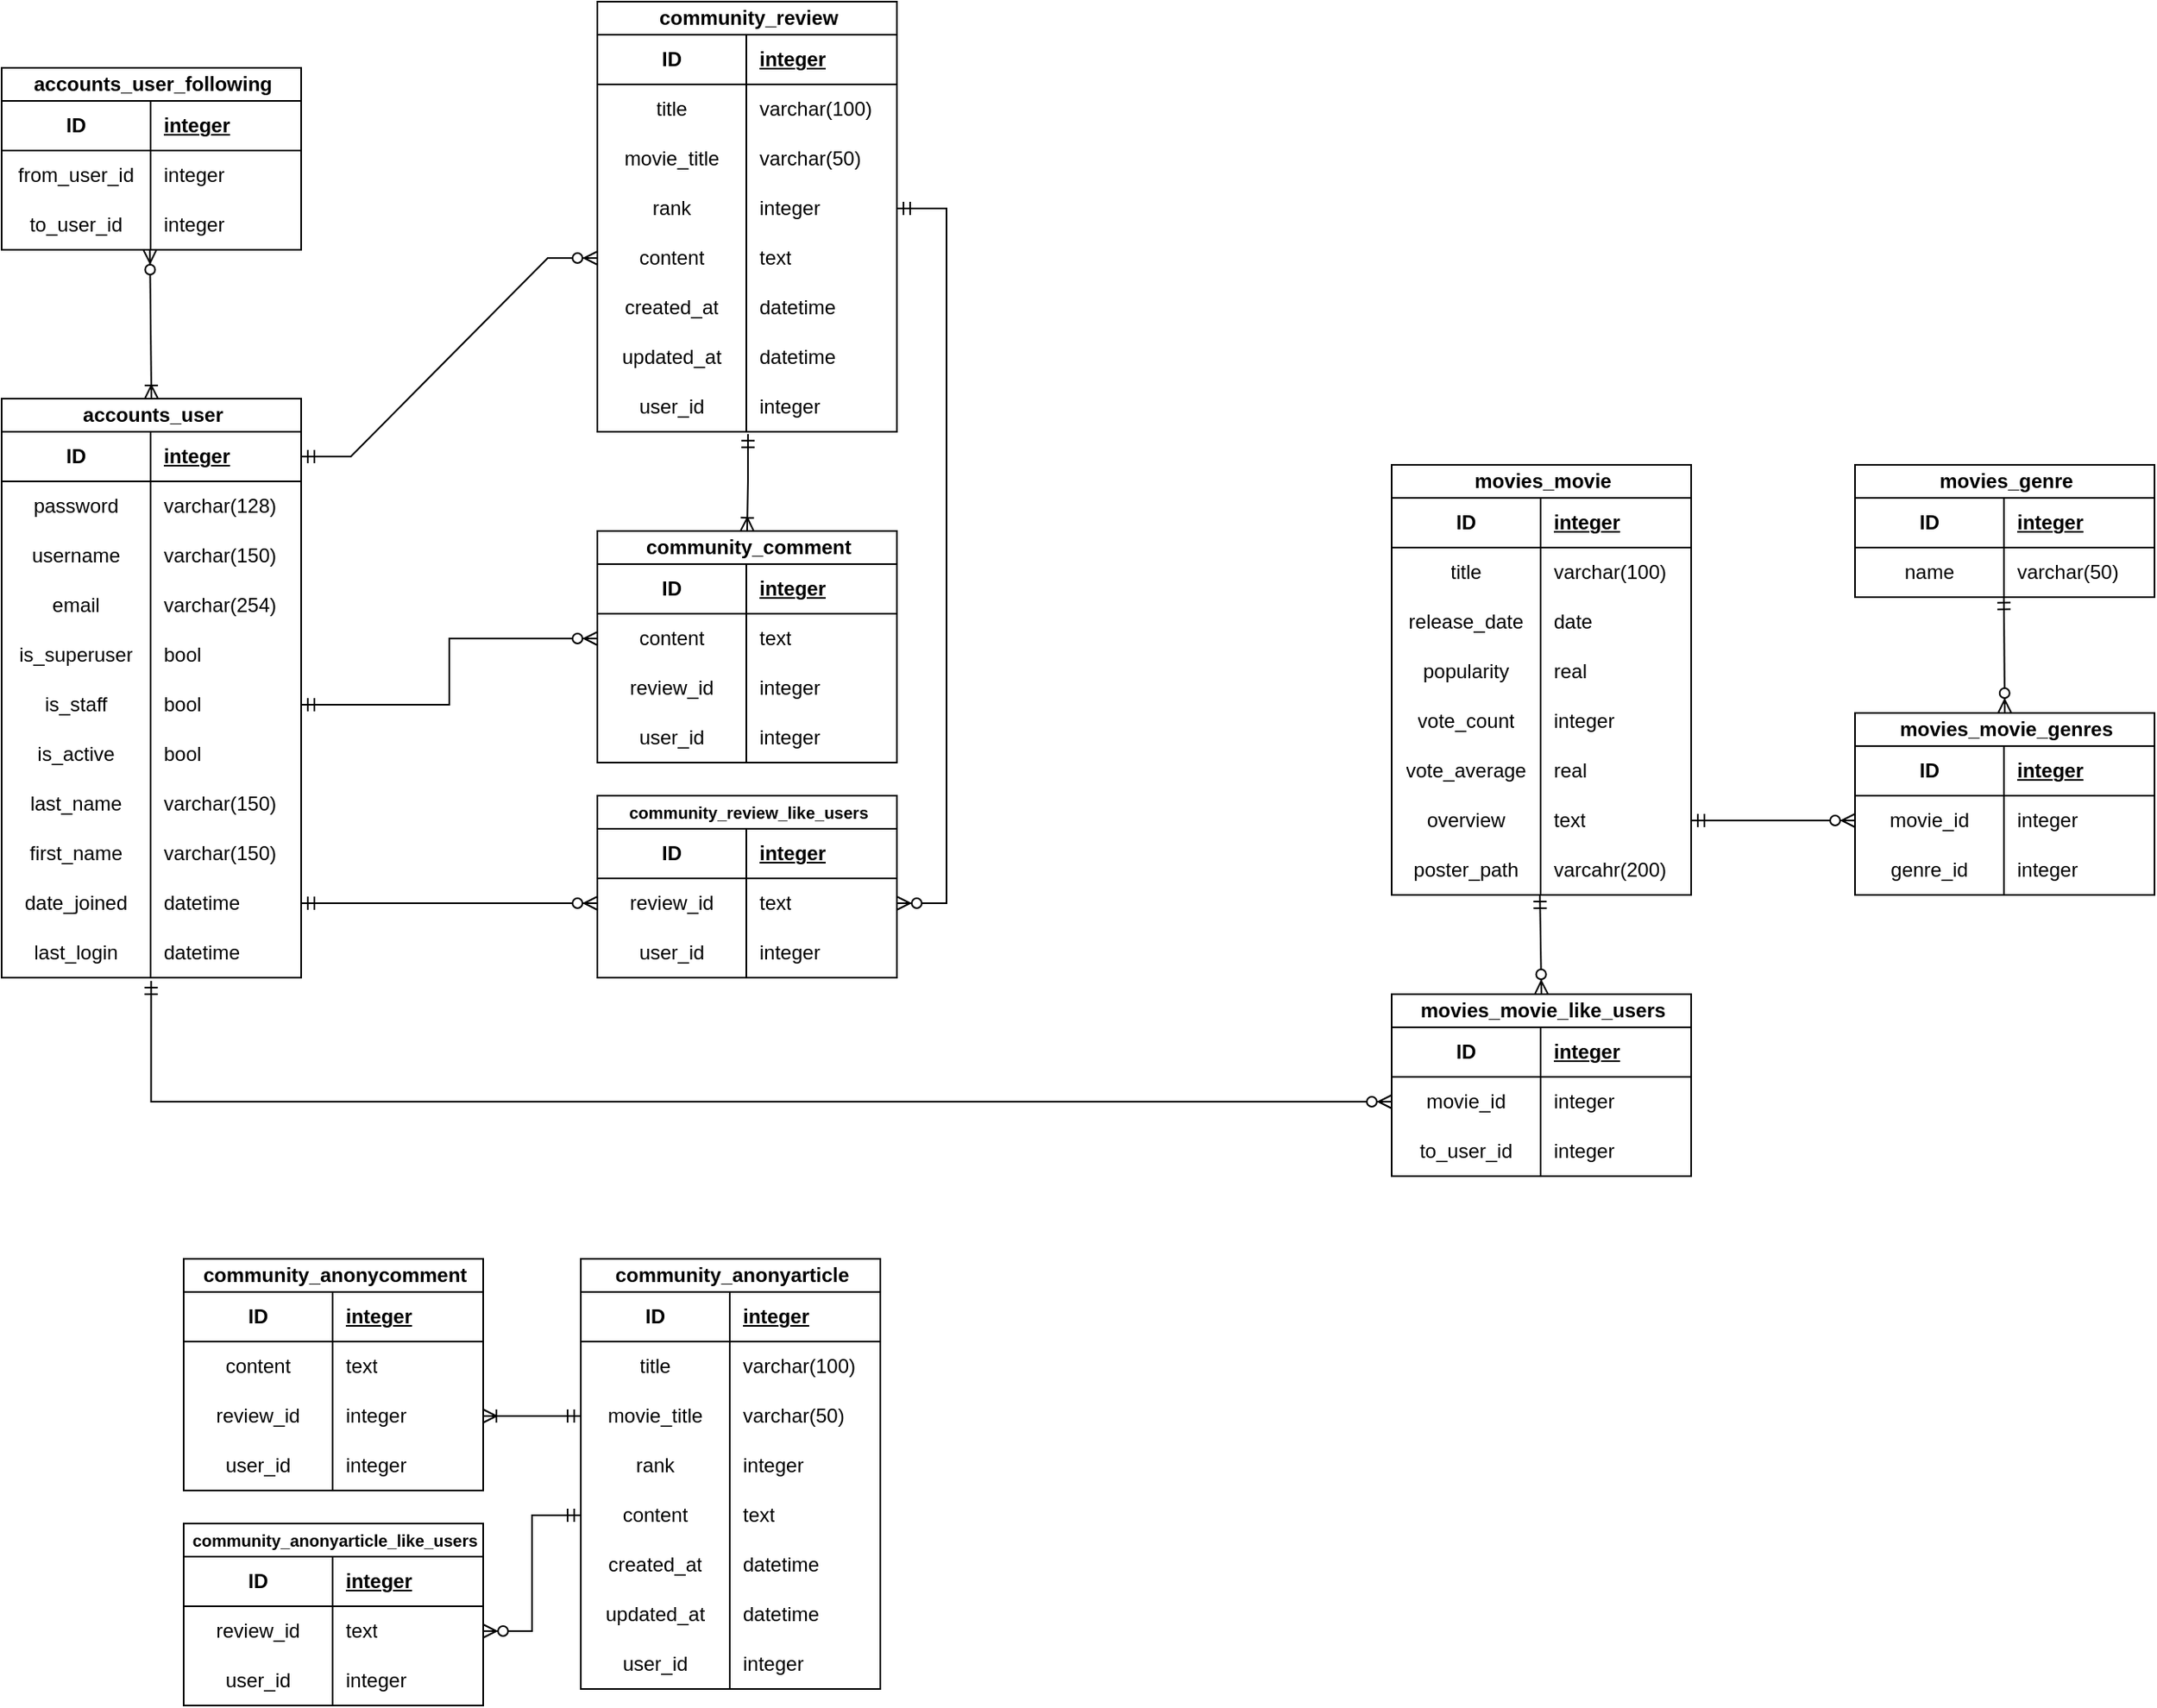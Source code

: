 <mxfile version="21.3.2" type="device">
  <diagram name="페이지-1" id="mOiXsp2BX7iz29eBeICs">
    <mxGraphModel dx="2074" dy="1116" grid="1" gridSize="10" guides="1" tooltips="1" connect="1" arrows="1" fold="1" page="1" pageScale="1" pageWidth="827" pageHeight="1169" math="0" shadow="0">
      <root>
        <mxCell id="0" />
        <mxCell id="1" parent="0" />
        <mxCell id="yvWgfZ_4w0QeVZCLQScT-43" value="accounts_user" style="shape=table;startSize=20;container=1;collapsible=1;childLayout=tableLayout;fixedRows=1;rowLines=0;fontStyle=1;align=center;resizeLast=1;html=1;labelBackgroundColor=none;" parent="1" vertex="1">
          <mxGeometry x="40" y="280" width="181" height="350" as="geometry" />
        </mxCell>
        <mxCell id="yvWgfZ_4w0QeVZCLQScT-44" value="" style="shape=tableRow;horizontal=0;startSize=0;swimlaneHead=0;swimlaneBody=0;fillColor=none;collapsible=0;dropTarget=0;points=[[0,0.5],[1,0.5]];portConstraint=eastwest;top=0;left=0;right=0;bottom=1;labelBackgroundColor=none;" parent="yvWgfZ_4w0QeVZCLQScT-43" vertex="1">
          <mxGeometry y="20" width="181" height="30" as="geometry" />
        </mxCell>
        <mxCell id="yvWgfZ_4w0QeVZCLQScT-45" value="ID" style="shape=partialRectangle;connectable=0;fillColor=none;top=0;left=0;bottom=0;right=0;fontStyle=1;overflow=hidden;whiteSpace=wrap;html=1;labelBackgroundColor=none;" parent="yvWgfZ_4w0QeVZCLQScT-44" vertex="1">
          <mxGeometry width="90" height="30" as="geometry">
            <mxRectangle width="90" height="30" as="alternateBounds" />
          </mxGeometry>
        </mxCell>
        <mxCell id="yvWgfZ_4w0QeVZCLQScT-46" value="integer" style="shape=partialRectangle;connectable=0;fillColor=none;top=0;left=0;bottom=0;right=0;align=left;spacingLeft=6;fontStyle=5;overflow=hidden;whiteSpace=wrap;html=1;labelBackgroundColor=none;" parent="yvWgfZ_4w0QeVZCLQScT-44" vertex="1">
          <mxGeometry x="90" width="91" height="30" as="geometry">
            <mxRectangle width="91" height="30" as="alternateBounds" />
          </mxGeometry>
        </mxCell>
        <mxCell id="yvWgfZ_4w0QeVZCLQScT-47" value="" style="shape=tableRow;horizontal=0;startSize=0;swimlaneHead=0;swimlaneBody=0;fillColor=none;collapsible=0;dropTarget=0;points=[[0,0.5],[1,0.5]];portConstraint=eastwest;top=0;left=0;right=0;bottom=0;labelBackgroundColor=none;" parent="yvWgfZ_4w0QeVZCLQScT-43" vertex="1">
          <mxGeometry y="50" width="181" height="30" as="geometry" />
        </mxCell>
        <mxCell id="yvWgfZ_4w0QeVZCLQScT-48" value="password" style="shape=partialRectangle;connectable=0;fillColor=none;top=0;left=0;bottom=0;right=0;editable=1;overflow=hidden;whiteSpace=wrap;html=1;labelBackgroundColor=none;" parent="yvWgfZ_4w0QeVZCLQScT-47" vertex="1">
          <mxGeometry width="90" height="30" as="geometry">
            <mxRectangle width="90" height="30" as="alternateBounds" />
          </mxGeometry>
        </mxCell>
        <mxCell id="yvWgfZ_4w0QeVZCLQScT-49" value="varchar(128)" style="shape=partialRectangle;connectable=0;fillColor=none;top=0;left=0;bottom=0;right=0;align=left;spacingLeft=6;overflow=hidden;whiteSpace=wrap;html=1;labelBackgroundColor=none;" parent="yvWgfZ_4w0QeVZCLQScT-47" vertex="1">
          <mxGeometry x="90" width="91" height="30" as="geometry">
            <mxRectangle width="91" height="30" as="alternateBounds" />
          </mxGeometry>
        </mxCell>
        <mxCell id="yvWgfZ_4w0QeVZCLQScT-50" value="" style="shape=tableRow;horizontal=0;startSize=0;swimlaneHead=0;swimlaneBody=0;fillColor=none;collapsible=0;dropTarget=0;points=[[0,0.5],[1,0.5]];portConstraint=eastwest;top=0;left=0;right=0;bottom=0;labelBackgroundColor=none;" parent="yvWgfZ_4w0QeVZCLQScT-43" vertex="1">
          <mxGeometry y="80" width="181" height="30" as="geometry" />
        </mxCell>
        <mxCell id="yvWgfZ_4w0QeVZCLQScT-51" value="username" style="shape=partialRectangle;connectable=0;fillColor=none;top=0;left=0;bottom=0;right=0;editable=1;overflow=hidden;whiteSpace=wrap;html=1;labelBackgroundColor=none;" parent="yvWgfZ_4w0QeVZCLQScT-50" vertex="1">
          <mxGeometry width="90" height="30" as="geometry">
            <mxRectangle width="90" height="30" as="alternateBounds" />
          </mxGeometry>
        </mxCell>
        <mxCell id="yvWgfZ_4w0QeVZCLQScT-52" value="varchar(150)" style="shape=partialRectangle;connectable=0;fillColor=none;top=0;left=0;bottom=0;right=0;align=left;spacingLeft=6;overflow=hidden;whiteSpace=wrap;html=1;labelBackgroundColor=none;" parent="yvWgfZ_4w0QeVZCLQScT-50" vertex="1">
          <mxGeometry x="90" width="91" height="30" as="geometry">
            <mxRectangle width="91" height="30" as="alternateBounds" />
          </mxGeometry>
        </mxCell>
        <mxCell id="yvWgfZ_4w0QeVZCLQScT-53" value="" style="shape=tableRow;horizontal=0;startSize=0;swimlaneHead=0;swimlaneBody=0;fillColor=none;collapsible=0;dropTarget=0;points=[[0,0.5],[1,0.5]];portConstraint=eastwest;top=0;left=0;right=0;bottom=0;labelBackgroundColor=none;" parent="yvWgfZ_4w0QeVZCLQScT-43" vertex="1">
          <mxGeometry y="110" width="181" height="30" as="geometry" />
        </mxCell>
        <mxCell id="yvWgfZ_4w0QeVZCLQScT-54" value="email" style="shape=partialRectangle;connectable=0;fillColor=none;top=0;left=0;bottom=0;right=0;editable=1;overflow=hidden;whiteSpace=wrap;html=1;labelBackgroundColor=none;" parent="yvWgfZ_4w0QeVZCLQScT-53" vertex="1">
          <mxGeometry width="90" height="30" as="geometry">
            <mxRectangle width="90" height="30" as="alternateBounds" />
          </mxGeometry>
        </mxCell>
        <mxCell id="yvWgfZ_4w0QeVZCLQScT-55" value="varchar(254)" style="shape=partialRectangle;connectable=0;fillColor=none;top=0;left=0;bottom=0;right=0;align=left;spacingLeft=6;overflow=hidden;whiteSpace=wrap;html=1;labelBackgroundColor=none;" parent="yvWgfZ_4w0QeVZCLQScT-53" vertex="1">
          <mxGeometry x="90" width="91" height="30" as="geometry">
            <mxRectangle width="91" height="30" as="alternateBounds" />
          </mxGeometry>
        </mxCell>
        <mxCell id="ToT7O6n-L6Udz_j2shzI-75" value="" style="shape=tableRow;horizontal=0;startSize=0;swimlaneHead=0;swimlaneBody=0;fillColor=none;collapsible=0;dropTarget=0;points=[[0,0.5],[1,0.5]];portConstraint=eastwest;top=0;left=0;right=0;bottom=0;labelBackgroundColor=none;" parent="yvWgfZ_4w0QeVZCLQScT-43" vertex="1">
          <mxGeometry y="140" width="181" height="30" as="geometry" />
        </mxCell>
        <mxCell id="ToT7O6n-L6Udz_j2shzI-76" value="is_superuser" style="shape=partialRectangle;connectable=0;fillColor=none;top=0;left=0;bottom=0;right=0;editable=1;overflow=hidden;whiteSpace=wrap;html=1;labelBackgroundColor=none;" parent="ToT7O6n-L6Udz_j2shzI-75" vertex="1">
          <mxGeometry width="90" height="30" as="geometry">
            <mxRectangle width="90" height="30" as="alternateBounds" />
          </mxGeometry>
        </mxCell>
        <mxCell id="ToT7O6n-L6Udz_j2shzI-77" value="bool" style="shape=partialRectangle;connectable=0;fillColor=none;top=0;left=0;bottom=0;right=0;align=left;spacingLeft=6;overflow=hidden;whiteSpace=wrap;html=1;labelBackgroundColor=none;" parent="ToT7O6n-L6Udz_j2shzI-75" vertex="1">
          <mxGeometry x="90" width="91" height="30" as="geometry">
            <mxRectangle width="91" height="30" as="alternateBounds" />
          </mxGeometry>
        </mxCell>
        <mxCell id="ToT7O6n-L6Udz_j2shzI-78" value="" style="shape=tableRow;horizontal=0;startSize=0;swimlaneHead=0;swimlaneBody=0;fillColor=none;collapsible=0;dropTarget=0;points=[[0,0.5],[1,0.5]];portConstraint=eastwest;top=0;left=0;right=0;bottom=0;labelBackgroundColor=none;" parent="yvWgfZ_4w0QeVZCLQScT-43" vertex="1">
          <mxGeometry y="170" width="181" height="30" as="geometry" />
        </mxCell>
        <mxCell id="ToT7O6n-L6Udz_j2shzI-79" value="is_staff" style="shape=partialRectangle;connectable=0;fillColor=none;top=0;left=0;bottom=0;right=0;editable=1;overflow=hidden;whiteSpace=wrap;html=1;labelBackgroundColor=none;" parent="ToT7O6n-L6Udz_j2shzI-78" vertex="1">
          <mxGeometry width="90" height="30" as="geometry">
            <mxRectangle width="90" height="30" as="alternateBounds" />
          </mxGeometry>
        </mxCell>
        <mxCell id="ToT7O6n-L6Udz_j2shzI-80" value="bool" style="shape=partialRectangle;connectable=0;fillColor=none;top=0;left=0;bottom=0;right=0;align=left;spacingLeft=6;overflow=hidden;whiteSpace=wrap;html=1;labelBackgroundColor=none;" parent="ToT7O6n-L6Udz_j2shzI-78" vertex="1">
          <mxGeometry x="90" width="91" height="30" as="geometry">
            <mxRectangle width="91" height="30" as="alternateBounds" />
          </mxGeometry>
        </mxCell>
        <mxCell id="ToT7O6n-L6Udz_j2shzI-81" value="" style="shape=tableRow;horizontal=0;startSize=0;swimlaneHead=0;swimlaneBody=0;fillColor=none;collapsible=0;dropTarget=0;points=[[0,0.5],[1,0.5]];portConstraint=eastwest;top=0;left=0;right=0;bottom=0;labelBackgroundColor=none;" parent="yvWgfZ_4w0QeVZCLQScT-43" vertex="1">
          <mxGeometry y="200" width="181" height="30" as="geometry" />
        </mxCell>
        <mxCell id="ToT7O6n-L6Udz_j2shzI-82" value="is_active" style="shape=partialRectangle;connectable=0;fillColor=none;top=0;left=0;bottom=0;right=0;editable=1;overflow=hidden;whiteSpace=wrap;html=1;labelBackgroundColor=none;" parent="ToT7O6n-L6Udz_j2shzI-81" vertex="1">
          <mxGeometry width="90" height="30" as="geometry">
            <mxRectangle width="90" height="30" as="alternateBounds" />
          </mxGeometry>
        </mxCell>
        <mxCell id="ToT7O6n-L6Udz_j2shzI-83" value="bool" style="shape=partialRectangle;connectable=0;fillColor=none;top=0;left=0;bottom=0;right=0;align=left;spacingLeft=6;overflow=hidden;whiteSpace=wrap;html=1;labelBackgroundColor=none;" parent="ToT7O6n-L6Udz_j2shzI-81" vertex="1">
          <mxGeometry x="90" width="91" height="30" as="geometry">
            <mxRectangle width="91" height="30" as="alternateBounds" />
          </mxGeometry>
        </mxCell>
        <mxCell id="ToT7O6n-L6Udz_j2shzI-84" value="" style="shape=tableRow;horizontal=0;startSize=0;swimlaneHead=0;swimlaneBody=0;fillColor=none;collapsible=0;dropTarget=0;points=[[0,0.5],[1,0.5]];portConstraint=eastwest;top=0;left=0;right=0;bottom=0;labelBackgroundColor=none;" parent="yvWgfZ_4w0QeVZCLQScT-43" vertex="1">
          <mxGeometry y="230" width="181" height="30" as="geometry" />
        </mxCell>
        <mxCell id="ToT7O6n-L6Udz_j2shzI-85" value="last_name" style="shape=partialRectangle;connectable=0;fillColor=none;top=0;left=0;bottom=0;right=0;editable=1;overflow=hidden;whiteSpace=wrap;html=1;labelBackgroundColor=none;" parent="ToT7O6n-L6Udz_j2shzI-84" vertex="1">
          <mxGeometry width="90" height="30" as="geometry">
            <mxRectangle width="90" height="30" as="alternateBounds" />
          </mxGeometry>
        </mxCell>
        <mxCell id="ToT7O6n-L6Udz_j2shzI-86" value="varchar(150)" style="shape=partialRectangle;connectable=0;fillColor=none;top=0;left=0;bottom=0;right=0;align=left;spacingLeft=6;overflow=hidden;whiteSpace=wrap;html=1;labelBackgroundColor=none;" parent="ToT7O6n-L6Udz_j2shzI-84" vertex="1">
          <mxGeometry x="90" width="91" height="30" as="geometry">
            <mxRectangle width="91" height="30" as="alternateBounds" />
          </mxGeometry>
        </mxCell>
        <mxCell id="ToT7O6n-L6Udz_j2shzI-87" value="" style="shape=tableRow;horizontal=0;startSize=0;swimlaneHead=0;swimlaneBody=0;fillColor=none;collapsible=0;dropTarget=0;points=[[0,0.5],[1,0.5]];portConstraint=eastwest;top=0;left=0;right=0;bottom=0;labelBackgroundColor=none;" parent="yvWgfZ_4w0QeVZCLQScT-43" vertex="1">
          <mxGeometry y="260" width="181" height="30" as="geometry" />
        </mxCell>
        <mxCell id="ToT7O6n-L6Udz_j2shzI-88" value="first_name" style="shape=partialRectangle;connectable=0;fillColor=none;top=0;left=0;bottom=0;right=0;editable=1;overflow=hidden;whiteSpace=wrap;html=1;labelBackgroundColor=none;" parent="ToT7O6n-L6Udz_j2shzI-87" vertex="1">
          <mxGeometry width="90" height="30" as="geometry">
            <mxRectangle width="90" height="30" as="alternateBounds" />
          </mxGeometry>
        </mxCell>
        <mxCell id="ToT7O6n-L6Udz_j2shzI-89" value="varchar(150)" style="shape=partialRectangle;connectable=0;fillColor=none;top=0;left=0;bottom=0;right=0;align=left;spacingLeft=6;overflow=hidden;whiteSpace=wrap;html=1;labelBackgroundColor=none;" parent="ToT7O6n-L6Udz_j2shzI-87" vertex="1">
          <mxGeometry x="90" width="91" height="30" as="geometry">
            <mxRectangle width="91" height="30" as="alternateBounds" />
          </mxGeometry>
        </mxCell>
        <mxCell id="ToT7O6n-L6Udz_j2shzI-90" value="" style="shape=tableRow;horizontal=0;startSize=0;swimlaneHead=0;swimlaneBody=0;fillColor=none;collapsible=0;dropTarget=0;points=[[0,0.5],[1,0.5]];portConstraint=eastwest;top=0;left=0;right=0;bottom=0;labelBackgroundColor=none;" parent="yvWgfZ_4w0QeVZCLQScT-43" vertex="1">
          <mxGeometry y="290" width="181" height="30" as="geometry" />
        </mxCell>
        <mxCell id="ToT7O6n-L6Udz_j2shzI-91" value="date_joined" style="shape=partialRectangle;connectable=0;fillColor=none;top=0;left=0;bottom=0;right=0;editable=1;overflow=hidden;whiteSpace=wrap;html=1;labelBackgroundColor=none;" parent="ToT7O6n-L6Udz_j2shzI-90" vertex="1">
          <mxGeometry width="90" height="30" as="geometry">
            <mxRectangle width="90" height="30" as="alternateBounds" />
          </mxGeometry>
        </mxCell>
        <mxCell id="ToT7O6n-L6Udz_j2shzI-92" value="datetime" style="shape=partialRectangle;connectable=0;fillColor=none;top=0;left=0;bottom=0;right=0;align=left;spacingLeft=6;overflow=hidden;whiteSpace=wrap;html=1;labelBackgroundColor=none;" parent="ToT7O6n-L6Udz_j2shzI-90" vertex="1">
          <mxGeometry x="90" width="91" height="30" as="geometry">
            <mxRectangle width="91" height="30" as="alternateBounds" />
          </mxGeometry>
        </mxCell>
        <mxCell id="ToT7O6n-L6Udz_j2shzI-93" value="" style="shape=tableRow;horizontal=0;startSize=0;swimlaneHead=0;swimlaneBody=0;fillColor=none;collapsible=0;dropTarget=0;points=[[0,0.5],[1,0.5]];portConstraint=eastwest;top=0;left=0;right=0;bottom=0;labelBackgroundColor=none;" parent="yvWgfZ_4w0QeVZCLQScT-43" vertex="1">
          <mxGeometry y="320" width="181" height="30" as="geometry" />
        </mxCell>
        <mxCell id="ToT7O6n-L6Udz_j2shzI-94" value="last_login" style="shape=partialRectangle;connectable=0;fillColor=none;top=0;left=0;bottom=0;right=0;editable=1;overflow=hidden;whiteSpace=wrap;html=1;labelBackgroundColor=none;" parent="ToT7O6n-L6Udz_j2shzI-93" vertex="1">
          <mxGeometry width="90" height="30" as="geometry">
            <mxRectangle width="90" height="30" as="alternateBounds" />
          </mxGeometry>
        </mxCell>
        <mxCell id="ToT7O6n-L6Udz_j2shzI-95" value="datetime" style="shape=partialRectangle;connectable=0;fillColor=none;top=0;left=0;bottom=0;right=0;align=left;spacingLeft=6;overflow=hidden;whiteSpace=wrap;html=1;labelBackgroundColor=none;" parent="ToT7O6n-L6Udz_j2shzI-93" vertex="1">
          <mxGeometry x="90" width="91" height="30" as="geometry">
            <mxRectangle width="91" height="30" as="alternateBounds" />
          </mxGeometry>
        </mxCell>
        <mxCell id="ToT7O6n-L6Udz_j2shzI-96" value="movies_movie" style="shape=table;startSize=20;container=1;collapsible=1;childLayout=tableLayout;fixedRows=1;rowLines=0;fontStyle=1;align=center;resizeLast=1;html=1;labelBackgroundColor=none;" parent="1" vertex="1">
          <mxGeometry x="880" y="320" width="181" height="260" as="geometry" />
        </mxCell>
        <mxCell id="ToT7O6n-L6Udz_j2shzI-97" value="" style="shape=tableRow;horizontal=0;startSize=0;swimlaneHead=0;swimlaneBody=0;fillColor=none;collapsible=0;dropTarget=0;points=[[0,0.5],[1,0.5]];portConstraint=eastwest;top=0;left=0;right=0;bottom=1;labelBackgroundColor=none;" parent="ToT7O6n-L6Udz_j2shzI-96" vertex="1">
          <mxGeometry y="20" width="181" height="30" as="geometry" />
        </mxCell>
        <mxCell id="ToT7O6n-L6Udz_j2shzI-98" value="ID" style="shape=partialRectangle;connectable=0;fillColor=none;top=0;left=0;bottom=0;right=0;fontStyle=1;overflow=hidden;whiteSpace=wrap;html=1;labelBackgroundColor=none;" parent="ToT7O6n-L6Udz_j2shzI-97" vertex="1">
          <mxGeometry width="90" height="30" as="geometry">
            <mxRectangle width="90" height="30" as="alternateBounds" />
          </mxGeometry>
        </mxCell>
        <mxCell id="ToT7O6n-L6Udz_j2shzI-99" value="integer" style="shape=partialRectangle;connectable=0;fillColor=none;top=0;left=0;bottom=0;right=0;align=left;spacingLeft=6;fontStyle=5;overflow=hidden;whiteSpace=wrap;html=1;labelBackgroundColor=none;" parent="ToT7O6n-L6Udz_j2shzI-97" vertex="1">
          <mxGeometry x="90" width="91" height="30" as="geometry">
            <mxRectangle width="91" height="30" as="alternateBounds" />
          </mxGeometry>
        </mxCell>
        <mxCell id="ToT7O6n-L6Udz_j2shzI-100" value="" style="shape=tableRow;horizontal=0;startSize=0;swimlaneHead=0;swimlaneBody=0;fillColor=none;collapsible=0;dropTarget=0;points=[[0,0.5],[1,0.5]];portConstraint=eastwest;top=0;left=0;right=0;bottom=0;labelBackgroundColor=none;" parent="ToT7O6n-L6Udz_j2shzI-96" vertex="1">
          <mxGeometry y="50" width="181" height="30" as="geometry" />
        </mxCell>
        <mxCell id="ToT7O6n-L6Udz_j2shzI-101" value="title" style="shape=partialRectangle;connectable=0;fillColor=none;top=0;left=0;bottom=0;right=0;editable=1;overflow=hidden;whiteSpace=wrap;html=1;labelBackgroundColor=none;" parent="ToT7O6n-L6Udz_j2shzI-100" vertex="1">
          <mxGeometry width="90" height="30" as="geometry">
            <mxRectangle width="90" height="30" as="alternateBounds" />
          </mxGeometry>
        </mxCell>
        <mxCell id="ToT7O6n-L6Udz_j2shzI-102" value="varchar(100)" style="shape=partialRectangle;connectable=0;fillColor=none;top=0;left=0;bottom=0;right=0;align=left;spacingLeft=6;overflow=hidden;whiteSpace=wrap;html=1;labelBackgroundColor=none;" parent="ToT7O6n-L6Udz_j2shzI-100" vertex="1">
          <mxGeometry x="90" width="91" height="30" as="geometry">
            <mxRectangle width="91" height="30" as="alternateBounds" />
          </mxGeometry>
        </mxCell>
        <mxCell id="ToT7O6n-L6Udz_j2shzI-103" value="" style="shape=tableRow;horizontal=0;startSize=0;swimlaneHead=0;swimlaneBody=0;fillColor=none;collapsible=0;dropTarget=0;points=[[0,0.5],[1,0.5]];portConstraint=eastwest;top=0;left=0;right=0;bottom=0;labelBackgroundColor=none;" parent="ToT7O6n-L6Udz_j2shzI-96" vertex="1">
          <mxGeometry y="80" width="181" height="30" as="geometry" />
        </mxCell>
        <mxCell id="ToT7O6n-L6Udz_j2shzI-104" value="release_date" style="shape=partialRectangle;connectable=0;fillColor=none;top=0;left=0;bottom=0;right=0;editable=1;overflow=hidden;whiteSpace=wrap;html=1;labelBackgroundColor=none;" parent="ToT7O6n-L6Udz_j2shzI-103" vertex="1">
          <mxGeometry width="90" height="30" as="geometry">
            <mxRectangle width="90" height="30" as="alternateBounds" />
          </mxGeometry>
        </mxCell>
        <mxCell id="ToT7O6n-L6Udz_j2shzI-105" value="date" style="shape=partialRectangle;connectable=0;fillColor=none;top=0;left=0;bottom=0;right=0;align=left;spacingLeft=6;overflow=hidden;whiteSpace=wrap;html=1;labelBackgroundColor=none;" parent="ToT7O6n-L6Udz_j2shzI-103" vertex="1">
          <mxGeometry x="90" width="91" height="30" as="geometry">
            <mxRectangle width="91" height="30" as="alternateBounds" />
          </mxGeometry>
        </mxCell>
        <mxCell id="ToT7O6n-L6Udz_j2shzI-106" value="" style="shape=tableRow;horizontal=0;startSize=0;swimlaneHead=0;swimlaneBody=0;fillColor=none;collapsible=0;dropTarget=0;points=[[0,0.5],[1,0.5]];portConstraint=eastwest;top=0;left=0;right=0;bottom=0;labelBackgroundColor=none;" parent="ToT7O6n-L6Udz_j2shzI-96" vertex="1">
          <mxGeometry y="110" width="181" height="30" as="geometry" />
        </mxCell>
        <mxCell id="ToT7O6n-L6Udz_j2shzI-107" value="popularity" style="shape=partialRectangle;connectable=0;fillColor=none;top=0;left=0;bottom=0;right=0;editable=1;overflow=hidden;whiteSpace=wrap;html=1;labelBackgroundColor=none;" parent="ToT7O6n-L6Udz_j2shzI-106" vertex="1">
          <mxGeometry width="90" height="30" as="geometry">
            <mxRectangle width="90" height="30" as="alternateBounds" />
          </mxGeometry>
        </mxCell>
        <mxCell id="ToT7O6n-L6Udz_j2shzI-108" value="real" style="shape=partialRectangle;connectable=0;fillColor=none;top=0;left=0;bottom=0;right=0;align=left;spacingLeft=6;overflow=hidden;whiteSpace=wrap;html=1;labelBackgroundColor=none;" parent="ToT7O6n-L6Udz_j2shzI-106" vertex="1">
          <mxGeometry x="90" width="91" height="30" as="geometry">
            <mxRectangle width="91" height="30" as="alternateBounds" />
          </mxGeometry>
        </mxCell>
        <mxCell id="ToT7O6n-L6Udz_j2shzI-130" value="" style="shape=tableRow;horizontal=0;startSize=0;swimlaneHead=0;swimlaneBody=0;fillColor=none;collapsible=0;dropTarget=0;points=[[0,0.5],[1,0.5]];portConstraint=eastwest;top=0;left=0;right=0;bottom=0;labelBackgroundColor=none;" parent="ToT7O6n-L6Udz_j2shzI-96" vertex="1">
          <mxGeometry y="140" width="181" height="30" as="geometry" />
        </mxCell>
        <mxCell id="ToT7O6n-L6Udz_j2shzI-131" value="vote_count" style="shape=partialRectangle;connectable=0;fillColor=none;top=0;left=0;bottom=0;right=0;editable=1;overflow=hidden;whiteSpace=wrap;html=1;labelBackgroundColor=none;" parent="ToT7O6n-L6Udz_j2shzI-130" vertex="1">
          <mxGeometry width="90" height="30" as="geometry">
            <mxRectangle width="90" height="30" as="alternateBounds" />
          </mxGeometry>
        </mxCell>
        <mxCell id="ToT7O6n-L6Udz_j2shzI-132" value="integer" style="shape=partialRectangle;connectable=0;fillColor=none;top=0;left=0;bottom=0;right=0;align=left;spacingLeft=6;overflow=hidden;whiteSpace=wrap;html=1;labelBackgroundColor=none;" parent="ToT7O6n-L6Udz_j2shzI-130" vertex="1">
          <mxGeometry x="90" width="91" height="30" as="geometry">
            <mxRectangle width="91" height="30" as="alternateBounds" />
          </mxGeometry>
        </mxCell>
        <mxCell id="ToT7O6n-L6Udz_j2shzI-133" value="" style="shape=tableRow;horizontal=0;startSize=0;swimlaneHead=0;swimlaneBody=0;fillColor=none;collapsible=0;dropTarget=0;points=[[0,0.5],[1,0.5]];portConstraint=eastwest;top=0;left=0;right=0;bottom=0;labelBackgroundColor=none;" parent="ToT7O6n-L6Udz_j2shzI-96" vertex="1">
          <mxGeometry y="170" width="181" height="30" as="geometry" />
        </mxCell>
        <mxCell id="ToT7O6n-L6Udz_j2shzI-134" value="vote_average" style="shape=partialRectangle;connectable=0;fillColor=none;top=0;left=0;bottom=0;right=0;editable=1;overflow=hidden;whiteSpace=wrap;html=1;labelBackgroundColor=none;" parent="ToT7O6n-L6Udz_j2shzI-133" vertex="1">
          <mxGeometry width="90" height="30" as="geometry">
            <mxRectangle width="90" height="30" as="alternateBounds" />
          </mxGeometry>
        </mxCell>
        <mxCell id="ToT7O6n-L6Udz_j2shzI-135" value="real" style="shape=partialRectangle;connectable=0;fillColor=none;top=0;left=0;bottom=0;right=0;align=left;spacingLeft=6;overflow=hidden;whiteSpace=wrap;html=1;labelBackgroundColor=none;" parent="ToT7O6n-L6Udz_j2shzI-133" vertex="1">
          <mxGeometry x="90" width="91" height="30" as="geometry">
            <mxRectangle width="91" height="30" as="alternateBounds" />
          </mxGeometry>
        </mxCell>
        <mxCell id="ToT7O6n-L6Udz_j2shzI-136" value="" style="shape=tableRow;horizontal=0;startSize=0;swimlaneHead=0;swimlaneBody=0;fillColor=none;collapsible=0;dropTarget=0;points=[[0,0.5],[1,0.5]];portConstraint=eastwest;top=0;left=0;right=0;bottom=0;labelBackgroundColor=none;" parent="ToT7O6n-L6Udz_j2shzI-96" vertex="1">
          <mxGeometry y="200" width="181" height="30" as="geometry" />
        </mxCell>
        <mxCell id="ToT7O6n-L6Udz_j2shzI-137" value="overview" style="shape=partialRectangle;connectable=0;fillColor=none;top=0;left=0;bottom=0;right=0;editable=1;overflow=hidden;whiteSpace=wrap;html=1;labelBackgroundColor=none;" parent="ToT7O6n-L6Udz_j2shzI-136" vertex="1">
          <mxGeometry width="90" height="30" as="geometry">
            <mxRectangle width="90" height="30" as="alternateBounds" />
          </mxGeometry>
        </mxCell>
        <mxCell id="ToT7O6n-L6Udz_j2shzI-138" value="text" style="shape=partialRectangle;connectable=0;fillColor=none;top=0;left=0;bottom=0;right=0;align=left;spacingLeft=6;overflow=hidden;whiteSpace=wrap;html=1;labelBackgroundColor=none;" parent="ToT7O6n-L6Udz_j2shzI-136" vertex="1">
          <mxGeometry x="90" width="91" height="30" as="geometry">
            <mxRectangle width="91" height="30" as="alternateBounds" />
          </mxGeometry>
        </mxCell>
        <mxCell id="ToT7O6n-L6Udz_j2shzI-139" value="" style="shape=tableRow;horizontal=0;startSize=0;swimlaneHead=0;swimlaneBody=0;fillColor=none;collapsible=0;dropTarget=0;points=[[0,0.5],[1,0.5]];portConstraint=eastwest;top=0;left=0;right=0;bottom=0;labelBackgroundColor=none;" parent="ToT7O6n-L6Udz_j2shzI-96" vertex="1">
          <mxGeometry y="230" width="181" height="30" as="geometry" />
        </mxCell>
        <mxCell id="ToT7O6n-L6Udz_j2shzI-140" value="poster_path" style="shape=partialRectangle;connectable=0;fillColor=none;top=0;left=0;bottom=0;right=0;editable=1;overflow=hidden;whiteSpace=wrap;html=1;labelBackgroundColor=none;" parent="ToT7O6n-L6Udz_j2shzI-139" vertex="1">
          <mxGeometry width="90" height="30" as="geometry">
            <mxRectangle width="90" height="30" as="alternateBounds" />
          </mxGeometry>
        </mxCell>
        <mxCell id="ToT7O6n-L6Udz_j2shzI-141" value="varcahr(200)" style="shape=partialRectangle;connectable=0;fillColor=none;top=0;left=0;bottom=0;right=0;align=left;spacingLeft=6;overflow=hidden;whiteSpace=wrap;html=1;labelBackgroundColor=none;" parent="ToT7O6n-L6Udz_j2shzI-139" vertex="1">
          <mxGeometry x="90" width="91" height="30" as="geometry">
            <mxRectangle width="91" height="30" as="alternateBounds" />
          </mxGeometry>
        </mxCell>
        <mxCell id="ToT7O6n-L6Udz_j2shzI-145" value="community_review" style="shape=table;startSize=20;container=1;collapsible=1;childLayout=tableLayout;fixedRows=1;rowLines=0;fontStyle=1;align=center;resizeLast=1;html=1;labelBackgroundColor=none;" parent="1" vertex="1">
          <mxGeometry x="400" y="40" width="181" height="260" as="geometry" />
        </mxCell>
        <mxCell id="ToT7O6n-L6Udz_j2shzI-146" value="" style="shape=tableRow;horizontal=0;startSize=0;swimlaneHead=0;swimlaneBody=0;fillColor=none;collapsible=0;dropTarget=0;points=[[0,0.5],[1,0.5]];portConstraint=eastwest;top=0;left=0;right=0;bottom=1;labelBackgroundColor=none;" parent="ToT7O6n-L6Udz_j2shzI-145" vertex="1">
          <mxGeometry y="20" width="181" height="30" as="geometry" />
        </mxCell>
        <mxCell id="ToT7O6n-L6Udz_j2shzI-147" value="ID" style="shape=partialRectangle;connectable=0;fillColor=none;top=0;left=0;bottom=0;right=0;fontStyle=1;overflow=hidden;whiteSpace=wrap;html=1;labelBackgroundColor=none;" parent="ToT7O6n-L6Udz_j2shzI-146" vertex="1">
          <mxGeometry width="90" height="30" as="geometry">
            <mxRectangle width="90" height="30" as="alternateBounds" />
          </mxGeometry>
        </mxCell>
        <mxCell id="ToT7O6n-L6Udz_j2shzI-148" value="integer" style="shape=partialRectangle;connectable=0;fillColor=none;top=0;left=0;bottom=0;right=0;align=left;spacingLeft=6;fontStyle=5;overflow=hidden;whiteSpace=wrap;html=1;labelBackgroundColor=none;" parent="ToT7O6n-L6Udz_j2shzI-146" vertex="1">
          <mxGeometry x="90" width="91" height="30" as="geometry">
            <mxRectangle width="91" height="30" as="alternateBounds" />
          </mxGeometry>
        </mxCell>
        <mxCell id="ToT7O6n-L6Udz_j2shzI-149" value="" style="shape=tableRow;horizontal=0;startSize=0;swimlaneHead=0;swimlaneBody=0;fillColor=none;collapsible=0;dropTarget=0;points=[[0,0.5],[1,0.5]];portConstraint=eastwest;top=0;left=0;right=0;bottom=0;labelBackgroundColor=none;" parent="ToT7O6n-L6Udz_j2shzI-145" vertex="1">
          <mxGeometry y="50" width="181" height="30" as="geometry" />
        </mxCell>
        <mxCell id="ToT7O6n-L6Udz_j2shzI-150" value="title" style="shape=partialRectangle;connectable=0;fillColor=none;top=0;left=0;bottom=0;right=0;editable=1;overflow=hidden;whiteSpace=wrap;html=1;labelBackgroundColor=none;" parent="ToT7O6n-L6Udz_j2shzI-149" vertex="1">
          <mxGeometry width="90" height="30" as="geometry">
            <mxRectangle width="90" height="30" as="alternateBounds" />
          </mxGeometry>
        </mxCell>
        <mxCell id="ToT7O6n-L6Udz_j2shzI-151" value="varchar(100)" style="shape=partialRectangle;connectable=0;fillColor=none;top=0;left=0;bottom=0;right=0;align=left;spacingLeft=6;overflow=hidden;whiteSpace=wrap;html=1;labelBackgroundColor=none;" parent="ToT7O6n-L6Udz_j2shzI-149" vertex="1">
          <mxGeometry x="90" width="91" height="30" as="geometry">
            <mxRectangle width="91" height="30" as="alternateBounds" />
          </mxGeometry>
        </mxCell>
        <mxCell id="ToT7O6n-L6Udz_j2shzI-152" value="" style="shape=tableRow;horizontal=0;startSize=0;swimlaneHead=0;swimlaneBody=0;fillColor=none;collapsible=0;dropTarget=0;points=[[0,0.5],[1,0.5]];portConstraint=eastwest;top=0;left=0;right=0;bottom=0;labelBackgroundColor=none;" parent="ToT7O6n-L6Udz_j2shzI-145" vertex="1">
          <mxGeometry y="80" width="181" height="30" as="geometry" />
        </mxCell>
        <mxCell id="ToT7O6n-L6Udz_j2shzI-153" value="movie_title" style="shape=partialRectangle;connectable=0;fillColor=none;top=0;left=0;bottom=0;right=0;editable=1;overflow=hidden;whiteSpace=wrap;html=1;labelBackgroundColor=none;" parent="ToT7O6n-L6Udz_j2shzI-152" vertex="1">
          <mxGeometry width="90" height="30" as="geometry">
            <mxRectangle width="90" height="30" as="alternateBounds" />
          </mxGeometry>
        </mxCell>
        <mxCell id="ToT7O6n-L6Udz_j2shzI-154" value="varchar(50)" style="shape=partialRectangle;connectable=0;fillColor=none;top=0;left=0;bottom=0;right=0;align=left;spacingLeft=6;overflow=hidden;whiteSpace=wrap;html=1;labelBackgroundColor=none;" parent="ToT7O6n-L6Udz_j2shzI-152" vertex="1">
          <mxGeometry x="90" width="91" height="30" as="geometry">
            <mxRectangle width="91" height="30" as="alternateBounds" />
          </mxGeometry>
        </mxCell>
        <mxCell id="ToT7O6n-L6Udz_j2shzI-155" value="" style="shape=tableRow;horizontal=0;startSize=0;swimlaneHead=0;swimlaneBody=0;fillColor=none;collapsible=0;dropTarget=0;points=[[0,0.5],[1,0.5]];portConstraint=eastwest;top=0;left=0;right=0;bottom=0;labelBackgroundColor=none;" parent="ToT7O6n-L6Udz_j2shzI-145" vertex="1">
          <mxGeometry y="110" width="181" height="30" as="geometry" />
        </mxCell>
        <mxCell id="ToT7O6n-L6Udz_j2shzI-156" value="rank" style="shape=partialRectangle;connectable=0;fillColor=none;top=0;left=0;bottom=0;right=0;editable=1;overflow=hidden;whiteSpace=wrap;html=1;labelBackgroundColor=none;" parent="ToT7O6n-L6Udz_j2shzI-155" vertex="1">
          <mxGeometry width="90" height="30" as="geometry">
            <mxRectangle width="90" height="30" as="alternateBounds" />
          </mxGeometry>
        </mxCell>
        <mxCell id="ToT7O6n-L6Udz_j2shzI-157" value="integer" style="shape=partialRectangle;connectable=0;fillColor=none;top=0;left=0;bottom=0;right=0;align=left;spacingLeft=6;overflow=hidden;whiteSpace=wrap;html=1;labelBackgroundColor=none;" parent="ToT7O6n-L6Udz_j2shzI-155" vertex="1">
          <mxGeometry x="90" width="91" height="30" as="geometry">
            <mxRectangle width="91" height="30" as="alternateBounds" />
          </mxGeometry>
        </mxCell>
        <mxCell id="ToT7O6n-L6Udz_j2shzI-158" value="" style="shape=tableRow;horizontal=0;startSize=0;swimlaneHead=0;swimlaneBody=0;fillColor=none;collapsible=0;dropTarget=0;points=[[0,0.5],[1,0.5]];portConstraint=eastwest;top=0;left=0;right=0;bottom=0;labelBackgroundColor=none;" parent="ToT7O6n-L6Udz_j2shzI-145" vertex="1">
          <mxGeometry y="140" width="181" height="30" as="geometry" />
        </mxCell>
        <mxCell id="ToT7O6n-L6Udz_j2shzI-159" value="content" style="shape=partialRectangle;connectable=0;fillColor=none;top=0;left=0;bottom=0;right=0;editable=1;overflow=hidden;whiteSpace=wrap;html=1;labelBackgroundColor=none;" parent="ToT7O6n-L6Udz_j2shzI-158" vertex="1">
          <mxGeometry width="90" height="30" as="geometry">
            <mxRectangle width="90" height="30" as="alternateBounds" />
          </mxGeometry>
        </mxCell>
        <mxCell id="ToT7O6n-L6Udz_j2shzI-160" value="text" style="shape=partialRectangle;connectable=0;fillColor=none;top=0;left=0;bottom=0;right=0;align=left;spacingLeft=6;overflow=hidden;whiteSpace=wrap;html=1;labelBackgroundColor=none;" parent="ToT7O6n-L6Udz_j2shzI-158" vertex="1">
          <mxGeometry x="90" width="91" height="30" as="geometry">
            <mxRectangle width="91" height="30" as="alternateBounds" />
          </mxGeometry>
        </mxCell>
        <mxCell id="ToT7O6n-L6Udz_j2shzI-161" value="" style="shape=tableRow;horizontal=0;startSize=0;swimlaneHead=0;swimlaneBody=0;fillColor=none;collapsible=0;dropTarget=0;points=[[0,0.5],[1,0.5]];portConstraint=eastwest;top=0;left=0;right=0;bottom=0;labelBackgroundColor=none;" parent="ToT7O6n-L6Udz_j2shzI-145" vertex="1">
          <mxGeometry y="170" width="181" height="30" as="geometry" />
        </mxCell>
        <mxCell id="ToT7O6n-L6Udz_j2shzI-162" value="created_at" style="shape=partialRectangle;connectable=0;fillColor=none;top=0;left=0;bottom=0;right=0;editable=1;overflow=hidden;whiteSpace=wrap;html=1;labelBackgroundColor=none;" parent="ToT7O6n-L6Udz_j2shzI-161" vertex="1">
          <mxGeometry width="90" height="30" as="geometry">
            <mxRectangle width="90" height="30" as="alternateBounds" />
          </mxGeometry>
        </mxCell>
        <mxCell id="ToT7O6n-L6Udz_j2shzI-163" value="datetime" style="shape=partialRectangle;connectable=0;fillColor=none;top=0;left=0;bottom=0;right=0;align=left;spacingLeft=6;overflow=hidden;whiteSpace=wrap;html=1;labelBackgroundColor=none;" parent="ToT7O6n-L6Udz_j2shzI-161" vertex="1">
          <mxGeometry x="90" width="91" height="30" as="geometry">
            <mxRectangle width="91" height="30" as="alternateBounds" />
          </mxGeometry>
        </mxCell>
        <mxCell id="ToT7O6n-L6Udz_j2shzI-164" value="" style="shape=tableRow;horizontal=0;startSize=0;swimlaneHead=0;swimlaneBody=0;fillColor=none;collapsible=0;dropTarget=0;points=[[0,0.5],[1,0.5]];portConstraint=eastwest;top=0;left=0;right=0;bottom=0;labelBackgroundColor=none;" parent="ToT7O6n-L6Udz_j2shzI-145" vertex="1">
          <mxGeometry y="200" width="181" height="30" as="geometry" />
        </mxCell>
        <mxCell id="ToT7O6n-L6Udz_j2shzI-165" value="updated_at" style="shape=partialRectangle;connectable=0;fillColor=none;top=0;left=0;bottom=0;right=0;editable=1;overflow=hidden;whiteSpace=wrap;html=1;labelBackgroundColor=none;" parent="ToT7O6n-L6Udz_j2shzI-164" vertex="1">
          <mxGeometry width="90" height="30" as="geometry">
            <mxRectangle width="90" height="30" as="alternateBounds" />
          </mxGeometry>
        </mxCell>
        <mxCell id="ToT7O6n-L6Udz_j2shzI-166" value="datetime" style="shape=partialRectangle;connectable=0;fillColor=none;top=0;left=0;bottom=0;right=0;align=left;spacingLeft=6;overflow=hidden;whiteSpace=wrap;html=1;labelBackgroundColor=none;" parent="ToT7O6n-L6Udz_j2shzI-164" vertex="1">
          <mxGeometry x="90" width="91" height="30" as="geometry">
            <mxRectangle width="91" height="30" as="alternateBounds" />
          </mxGeometry>
        </mxCell>
        <mxCell id="ToT7O6n-L6Udz_j2shzI-167" value="" style="shape=tableRow;horizontal=0;startSize=0;swimlaneHead=0;swimlaneBody=0;fillColor=none;collapsible=0;dropTarget=0;points=[[0,0.5],[1,0.5]];portConstraint=eastwest;top=0;left=0;right=0;bottom=0;labelBackgroundColor=none;" parent="ToT7O6n-L6Udz_j2shzI-145" vertex="1">
          <mxGeometry y="230" width="181" height="30" as="geometry" />
        </mxCell>
        <mxCell id="ToT7O6n-L6Udz_j2shzI-168" value="user_id" style="shape=partialRectangle;connectable=0;fillColor=none;top=0;left=0;bottom=0;right=0;editable=1;overflow=hidden;whiteSpace=wrap;html=1;labelBackgroundColor=none;" parent="ToT7O6n-L6Udz_j2shzI-167" vertex="1">
          <mxGeometry width="90" height="30" as="geometry">
            <mxRectangle width="90" height="30" as="alternateBounds" />
          </mxGeometry>
        </mxCell>
        <mxCell id="ToT7O6n-L6Udz_j2shzI-169" value="integer" style="shape=partialRectangle;connectable=0;fillColor=none;top=0;left=0;bottom=0;right=0;align=left;spacingLeft=6;overflow=hidden;whiteSpace=wrap;html=1;labelBackgroundColor=none;" parent="ToT7O6n-L6Udz_j2shzI-167" vertex="1">
          <mxGeometry x="90" width="91" height="30" as="geometry">
            <mxRectangle width="91" height="30" as="alternateBounds" />
          </mxGeometry>
        </mxCell>
        <mxCell id="ToT7O6n-L6Udz_j2shzI-180" value="accounts_user_following" style="shape=table;startSize=20;container=1;collapsible=1;childLayout=tableLayout;fixedRows=1;rowLines=0;fontStyle=1;align=center;resizeLast=1;html=1;labelBackgroundColor=none;" parent="1" vertex="1">
          <mxGeometry x="40" y="80" width="181" height="110" as="geometry" />
        </mxCell>
        <mxCell id="ToT7O6n-L6Udz_j2shzI-181" value="" style="shape=tableRow;horizontal=0;startSize=0;swimlaneHead=0;swimlaneBody=0;fillColor=none;collapsible=0;dropTarget=0;points=[[0,0.5],[1,0.5]];portConstraint=eastwest;top=0;left=0;right=0;bottom=1;labelBackgroundColor=none;" parent="ToT7O6n-L6Udz_j2shzI-180" vertex="1">
          <mxGeometry y="20" width="181" height="30" as="geometry" />
        </mxCell>
        <mxCell id="ToT7O6n-L6Udz_j2shzI-182" value="ID" style="shape=partialRectangle;connectable=0;fillColor=none;top=0;left=0;bottom=0;right=0;fontStyle=1;overflow=hidden;whiteSpace=wrap;html=1;labelBackgroundColor=none;" parent="ToT7O6n-L6Udz_j2shzI-181" vertex="1">
          <mxGeometry width="90" height="30" as="geometry">
            <mxRectangle width="90" height="30" as="alternateBounds" />
          </mxGeometry>
        </mxCell>
        <mxCell id="ToT7O6n-L6Udz_j2shzI-183" value="integer" style="shape=partialRectangle;connectable=0;fillColor=none;top=0;left=0;bottom=0;right=0;align=left;spacingLeft=6;fontStyle=5;overflow=hidden;whiteSpace=wrap;html=1;labelBackgroundColor=none;" parent="ToT7O6n-L6Udz_j2shzI-181" vertex="1">
          <mxGeometry x="90" width="91" height="30" as="geometry">
            <mxRectangle width="91" height="30" as="alternateBounds" />
          </mxGeometry>
        </mxCell>
        <mxCell id="ToT7O6n-L6Udz_j2shzI-184" value="" style="shape=tableRow;horizontal=0;startSize=0;swimlaneHead=0;swimlaneBody=0;fillColor=none;collapsible=0;dropTarget=0;points=[[0,0.5],[1,0.5]];portConstraint=eastwest;top=0;left=0;right=0;bottom=0;labelBackgroundColor=none;" parent="ToT7O6n-L6Udz_j2shzI-180" vertex="1">
          <mxGeometry y="50" width="181" height="30" as="geometry" />
        </mxCell>
        <mxCell id="ToT7O6n-L6Udz_j2shzI-185" value="from_user_id" style="shape=partialRectangle;connectable=0;fillColor=none;top=0;left=0;bottom=0;right=0;editable=1;overflow=hidden;whiteSpace=wrap;html=1;labelBackgroundColor=none;" parent="ToT7O6n-L6Udz_j2shzI-184" vertex="1">
          <mxGeometry width="90" height="30" as="geometry">
            <mxRectangle width="90" height="30" as="alternateBounds" />
          </mxGeometry>
        </mxCell>
        <mxCell id="ToT7O6n-L6Udz_j2shzI-186" value="integer" style="shape=partialRectangle;connectable=0;fillColor=none;top=0;left=0;bottom=0;right=0;align=left;spacingLeft=6;overflow=hidden;whiteSpace=wrap;html=1;labelBackgroundColor=none;" parent="ToT7O6n-L6Udz_j2shzI-184" vertex="1">
          <mxGeometry x="90" width="91" height="30" as="geometry">
            <mxRectangle width="91" height="30" as="alternateBounds" />
          </mxGeometry>
        </mxCell>
        <mxCell id="ToT7O6n-L6Udz_j2shzI-187" value="" style="shape=tableRow;horizontal=0;startSize=0;swimlaneHead=0;swimlaneBody=0;fillColor=none;collapsible=0;dropTarget=0;points=[[0,0.5],[1,0.5]];portConstraint=eastwest;top=0;left=0;right=0;bottom=0;labelBackgroundColor=none;" parent="ToT7O6n-L6Udz_j2shzI-180" vertex="1">
          <mxGeometry y="80" width="181" height="30" as="geometry" />
        </mxCell>
        <mxCell id="ToT7O6n-L6Udz_j2shzI-188" value="to_user_id" style="shape=partialRectangle;connectable=0;fillColor=none;top=0;left=0;bottom=0;right=0;editable=1;overflow=hidden;whiteSpace=wrap;html=1;labelBackgroundColor=none;" parent="ToT7O6n-L6Udz_j2shzI-187" vertex="1">
          <mxGeometry width="90" height="30" as="geometry">
            <mxRectangle width="90" height="30" as="alternateBounds" />
          </mxGeometry>
        </mxCell>
        <mxCell id="ToT7O6n-L6Udz_j2shzI-189" value="integer" style="shape=partialRectangle;connectable=0;fillColor=none;top=0;left=0;bottom=0;right=0;align=left;spacingLeft=6;overflow=hidden;whiteSpace=wrap;html=1;labelBackgroundColor=none;" parent="ToT7O6n-L6Udz_j2shzI-187" vertex="1">
          <mxGeometry x="90" width="91" height="30" as="geometry">
            <mxRectangle width="91" height="30" as="alternateBounds" />
          </mxGeometry>
        </mxCell>
        <mxCell id="ToT7O6n-L6Udz_j2shzI-206" value="" style="fontSize=12;html=1;endArrow=ERoneToMany;startArrow=ERzeroToMany;rounded=0;exitX=0.495;exitY=1;exitDx=0;exitDy=0;exitPerimeter=0;entryX=0.5;entryY=0;entryDx=0;entryDy=0;" parent="1" source="ToT7O6n-L6Udz_j2shzI-187" target="yvWgfZ_4w0QeVZCLQScT-43" edge="1">
          <mxGeometry width="100" height="100" relative="1" as="geometry">
            <mxPoint x="220" y="220" as="sourcePoint" />
            <mxPoint x="180" y="230" as="targetPoint" />
          </mxGeometry>
        </mxCell>
        <mxCell id="ToT7O6n-L6Udz_j2shzI-209" value="community_comment" style="shape=table;startSize=20;container=1;collapsible=1;childLayout=tableLayout;fixedRows=1;rowLines=0;fontStyle=1;align=center;resizeLast=1;html=1;labelBackgroundColor=none;" parent="1" vertex="1">
          <mxGeometry x="400" y="360" width="181" height="140" as="geometry" />
        </mxCell>
        <mxCell id="ToT7O6n-L6Udz_j2shzI-210" value="" style="shape=tableRow;horizontal=0;startSize=0;swimlaneHead=0;swimlaneBody=0;fillColor=none;collapsible=0;dropTarget=0;points=[[0,0.5],[1,0.5]];portConstraint=eastwest;top=0;left=0;right=0;bottom=1;labelBackgroundColor=none;" parent="ToT7O6n-L6Udz_j2shzI-209" vertex="1">
          <mxGeometry y="20" width="181" height="30" as="geometry" />
        </mxCell>
        <mxCell id="ToT7O6n-L6Udz_j2shzI-211" value="ID" style="shape=partialRectangle;connectable=0;fillColor=none;top=0;left=0;bottom=0;right=0;fontStyle=1;overflow=hidden;whiteSpace=wrap;html=1;labelBackgroundColor=none;" parent="ToT7O6n-L6Udz_j2shzI-210" vertex="1">
          <mxGeometry width="90" height="30" as="geometry">
            <mxRectangle width="90" height="30" as="alternateBounds" />
          </mxGeometry>
        </mxCell>
        <mxCell id="ToT7O6n-L6Udz_j2shzI-212" value="integer" style="shape=partialRectangle;connectable=0;fillColor=none;top=0;left=0;bottom=0;right=0;align=left;spacingLeft=6;fontStyle=5;overflow=hidden;whiteSpace=wrap;html=1;labelBackgroundColor=none;" parent="ToT7O6n-L6Udz_j2shzI-210" vertex="1">
          <mxGeometry x="90" width="91" height="30" as="geometry">
            <mxRectangle width="91" height="30" as="alternateBounds" />
          </mxGeometry>
        </mxCell>
        <mxCell id="ToT7O6n-L6Udz_j2shzI-213" value="" style="shape=tableRow;horizontal=0;startSize=0;swimlaneHead=0;swimlaneBody=0;fillColor=none;collapsible=0;dropTarget=0;points=[[0,0.5],[1,0.5]];portConstraint=eastwest;top=0;left=0;right=0;bottom=0;labelBackgroundColor=none;" parent="ToT7O6n-L6Udz_j2shzI-209" vertex="1">
          <mxGeometry y="50" width="181" height="30" as="geometry" />
        </mxCell>
        <mxCell id="ToT7O6n-L6Udz_j2shzI-214" value="content" style="shape=partialRectangle;connectable=0;fillColor=none;top=0;left=0;bottom=0;right=0;editable=1;overflow=hidden;whiteSpace=wrap;html=1;labelBackgroundColor=none;" parent="ToT7O6n-L6Udz_j2shzI-213" vertex="1">
          <mxGeometry width="90" height="30" as="geometry">
            <mxRectangle width="90" height="30" as="alternateBounds" />
          </mxGeometry>
        </mxCell>
        <mxCell id="ToT7O6n-L6Udz_j2shzI-215" value="text" style="shape=partialRectangle;connectable=0;fillColor=none;top=0;left=0;bottom=0;right=0;align=left;spacingLeft=6;overflow=hidden;whiteSpace=wrap;html=1;labelBackgroundColor=none;" parent="ToT7O6n-L6Udz_j2shzI-213" vertex="1">
          <mxGeometry x="90" width="91" height="30" as="geometry">
            <mxRectangle width="91" height="30" as="alternateBounds" />
          </mxGeometry>
        </mxCell>
        <mxCell id="ToT7O6n-L6Udz_j2shzI-216" value="" style="shape=tableRow;horizontal=0;startSize=0;swimlaneHead=0;swimlaneBody=0;fillColor=none;collapsible=0;dropTarget=0;points=[[0,0.5],[1,0.5]];portConstraint=eastwest;top=0;left=0;right=0;bottom=0;labelBackgroundColor=none;" parent="ToT7O6n-L6Udz_j2shzI-209" vertex="1">
          <mxGeometry y="80" width="181" height="30" as="geometry" />
        </mxCell>
        <mxCell id="ToT7O6n-L6Udz_j2shzI-217" value="review_id" style="shape=partialRectangle;connectable=0;fillColor=none;top=0;left=0;bottom=0;right=0;editable=1;overflow=hidden;whiteSpace=wrap;html=1;labelBackgroundColor=none;" parent="ToT7O6n-L6Udz_j2shzI-216" vertex="1">
          <mxGeometry width="90" height="30" as="geometry">
            <mxRectangle width="90" height="30" as="alternateBounds" />
          </mxGeometry>
        </mxCell>
        <mxCell id="ToT7O6n-L6Udz_j2shzI-218" value="integer" style="shape=partialRectangle;connectable=0;fillColor=none;top=0;left=0;bottom=0;right=0;align=left;spacingLeft=6;overflow=hidden;whiteSpace=wrap;html=1;labelBackgroundColor=none;" parent="ToT7O6n-L6Udz_j2shzI-216" vertex="1">
          <mxGeometry x="90" width="91" height="30" as="geometry">
            <mxRectangle width="91" height="30" as="alternateBounds" />
          </mxGeometry>
        </mxCell>
        <mxCell id="ToT7O6n-L6Udz_j2shzI-219" value="" style="shape=tableRow;horizontal=0;startSize=0;swimlaneHead=0;swimlaneBody=0;fillColor=none;collapsible=0;dropTarget=0;points=[[0,0.5],[1,0.5]];portConstraint=eastwest;top=0;left=0;right=0;bottom=0;labelBackgroundColor=none;" parent="ToT7O6n-L6Udz_j2shzI-209" vertex="1">
          <mxGeometry y="110" width="181" height="30" as="geometry" />
        </mxCell>
        <mxCell id="ToT7O6n-L6Udz_j2shzI-220" value="user_id" style="shape=partialRectangle;connectable=0;fillColor=none;top=0;left=0;bottom=0;right=0;editable=1;overflow=hidden;whiteSpace=wrap;html=1;labelBackgroundColor=none;" parent="ToT7O6n-L6Udz_j2shzI-219" vertex="1">
          <mxGeometry width="90" height="30" as="geometry">
            <mxRectangle width="90" height="30" as="alternateBounds" />
          </mxGeometry>
        </mxCell>
        <mxCell id="ToT7O6n-L6Udz_j2shzI-221" value="integer" style="shape=partialRectangle;connectable=0;fillColor=none;top=0;left=0;bottom=0;right=0;align=left;spacingLeft=6;overflow=hidden;whiteSpace=wrap;html=1;labelBackgroundColor=none;" parent="ToT7O6n-L6Udz_j2shzI-219" vertex="1">
          <mxGeometry x="90" width="91" height="30" as="geometry">
            <mxRectangle width="91" height="30" as="alternateBounds" />
          </mxGeometry>
        </mxCell>
        <mxCell id="ToT7O6n-L6Udz_j2shzI-237" value="&lt;font style=&quot;font-size: 10px;&quot;&gt;community_review_like_users&lt;/font&gt;" style="shape=table;startSize=20;container=1;collapsible=1;childLayout=tableLayout;fixedRows=1;rowLines=0;fontStyle=1;align=center;resizeLast=1;html=1;labelBackgroundColor=none;" parent="1" vertex="1">
          <mxGeometry x="400" y="520" width="181" height="110" as="geometry" />
        </mxCell>
        <mxCell id="ToT7O6n-L6Udz_j2shzI-238" value="" style="shape=tableRow;horizontal=0;startSize=0;swimlaneHead=0;swimlaneBody=0;fillColor=none;collapsible=0;dropTarget=0;points=[[0,0.5],[1,0.5]];portConstraint=eastwest;top=0;left=0;right=0;bottom=1;labelBackgroundColor=none;" parent="ToT7O6n-L6Udz_j2shzI-237" vertex="1">
          <mxGeometry y="20" width="181" height="30" as="geometry" />
        </mxCell>
        <mxCell id="ToT7O6n-L6Udz_j2shzI-239" value="ID" style="shape=partialRectangle;connectable=0;fillColor=none;top=0;left=0;bottom=0;right=0;fontStyle=1;overflow=hidden;whiteSpace=wrap;html=1;labelBackgroundColor=none;" parent="ToT7O6n-L6Udz_j2shzI-238" vertex="1">
          <mxGeometry width="90" height="30" as="geometry">
            <mxRectangle width="90" height="30" as="alternateBounds" />
          </mxGeometry>
        </mxCell>
        <mxCell id="ToT7O6n-L6Udz_j2shzI-240" value="integer" style="shape=partialRectangle;connectable=0;fillColor=none;top=0;left=0;bottom=0;right=0;align=left;spacingLeft=6;fontStyle=5;overflow=hidden;whiteSpace=wrap;html=1;labelBackgroundColor=none;" parent="ToT7O6n-L6Udz_j2shzI-238" vertex="1">
          <mxGeometry x="90" width="91" height="30" as="geometry">
            <mxRectangle width="91" height="30" as="alternateBounds" />
          </mxGeometry>
        </mxCell>
        <mxCell id="ToT7O6n-L6Udz_j2shzI-241" value="" style="shape=tableRow;horizontal=0;startSize=0;swimlaneHead=0;swimlaneBody=0;fillColor=none;collapsible=0;dropTarget=0;points=[[0,0.5],[1,0.5]];portConstraint=eastwest;top=0;left=0;right=0;bottom=0;labelBackgroundColor=none;" parent="ToT7O6n-L6Udz_j2shzI-237" vertex="1">
          <mxGeometry y="50" width="181" height="30" as="geometry" />
        </mxCell>
        <mxCell id="ToT7O6n-L6Udz_j2shzI-242" value="review_id" style="shape=partialRectangle;connectable=0;fillColor=none;top=0;left=0;bottom=0;right=0;editable=1;overflow=hidden;whiteSpace=wrap;html=1;labelBackgroundColor=none;" parent="ToT7O6n-L6Udz_j2shzI-241" vertex="1">
          <mxGeometry width="90" height="30" as="geometry">
            <mxRectangle width="90" height="30" as="alternateBounds" />
          </mxGeometry>
        </mxCell>
        <mxCell id="ToT7O6n-L6Udz_j2shzI-243" value="text" style="shape=partialRectangle;connectable=0;fillColor=none;top=0;left=0;bottom=0;right=0;align=left;spacingLeft=6;overflow=hidden;whiteSpace=wrap;html=1;labelBackgroundColor=none;" parent="ToT7O6n-L6Udz_j2shzI-241" vertex="1">
          <mxGeometry x="90" width="91" height="30" as="geometry">
            <mxRectangle width="91" height="30" as="alternateBounds" />
          </mxGeometry>
        </mxCell>
        <mxCell id="ToT7O6n-L6Udz_j2shzI-244" value="" style="shape=tableRow;horizontal=0;startSize=0;swimlaneHead=0;swimlaneBody=0;fillColor=none;collapsible=0;dropTarget=0;points=[[0,0.5],[1,0.5]];portConstraint=eastwest;top=0;left=0;right=0;bottom=0;labelBackgroundColor=none;" parent="ToT7O6n-L6Udz_j2shzI-237" vertex="1">
          <mxGeometry y="80" width="181" height="30" as="geometry" />
        </mxCell>
        <mxCell id="ToT7O6n-L6Udz_j2shzI-245" value="user_id" style="shape=partialRectangle;connectable=0;fillColor=none;top=0;left=0;bottom=0;right=0;editable=1;overflow=hidden;whiteSpace=wrap;html=1;labelBackgroundColor=none;" parent="ToT7O6n-L6Udz_j2shzI-244" vertex="1">
          <mxGeometry width="90" height="30" as="geometry">
            <mxRectangle width="90" height="30" as="alternateBounds" />
          </mxGeometry>
        </mxCell>
        <mxCell id="ToT7O6n-L6Udz_j2shzI-246" value="integer" style="shape=partialRectangle;connectable=0;fillColor=none;top=0;left=0;bottom=0;right=0;align=left;spacingLeft=6;overflow=hidden;whiteSpace=wrap;html=1;labelBackgroundColor=none;" parent="ToT7O6n-L6Udz_j2shzI-244" vertex="1">
          <mxGeometry x="90" width="91" height="30" as="geometry">
            <mxRectangle width="91" height="30" as="alternateBounds" />
          </mxGeometry>
        </mxCell>
        <mxCell id="ToT7O6n-L6Udz_j2shzI-250" value="" style="fontSize=12;html=1;endArrow=ERoneToMany;startArrow=ERmandOne;rounded=0;entryX=0.5;entryY=0;entryDx=0;entryDy=0;exitX=0.503;exitY=1.044;exitDx=0;exitDy=0;exitPerimeter=0;" parent="1" source="ToT7O6n-L6Udz_j2shzI-167" target="ToT7O6n-L6Udz_j2shzI-209" edge="1">
          <mxGeometry width="100" height="100" relative="1" as="geometry">
            <mxPoint x="460" y="320" as="sourcePoint" />
            <mxPoint x="610" y="460" as="targetPoint" />
            <Array as="points">
              <mxPoint x="491" y="330" />
            </Array>
          </mxGeometry>
        </mxCell>
        <mxCell id="ToT7O6n-L6Udz_j2shzI-254" value="" style="edgeStyle=entityRelationEdgeStyle;fontSize=12;html=1;endArrow=ERzeroToMany;startArrow=ERmandOne;rounded=0;exitX=1;exitY=0.5;exitDx=0;exitDy=0;entryX=1;entryY=0.5;entryDx=0;entryDy=0;" parent="1" source="ToT7O6n-L6Udz_j2shzI-155" target="ToT7O6n-L6Udz_j2shzI-241" edge="1">
          <mxGeometry width="100" height="100" relative="1" as="geometry">
            <mxPoint x="660" y="230" as="sourcePoint" />
            <mxPoint x="760" y="130" as="targetPoint" />
          </mxGeometry>
        </mxCell>
        <mxCell id="ToT7O6n-L6Udz_j2shzI-255" value="" style="edgeStyle=orthogonalEdgeStyle;fontSize=12;html=1;endArrow=ERzeroToMany;startArrow=ERmandOne;rounded=0;exitX=1;exitY=0.5;exitDx=0;exitDy=0;entryX=0;entryY=0.5;entryDx=0;entryDy=0;" parent="1" source="ToT7O6n-L6Udz_j2shzI-78" target="ToT7O6n-L6Udz_j2shzI-213" edge="1">
          <mxGeometry width="100" height="100" relative="1" as="geometry">
            <mxPoint x="611" y="175" as="sourcePoint" />
            <mxPoint x="320" y="490" as="targetPoint" />
          </mxGeometry>
        </mxCell>
        <mxCell id="ToT7O6n-L6Udz_j2shzI-256" value="" style="edgeStyle=entityRelationEdgeStyle;fontSize=12;html=1;endArrow=ERzeroToMany;startArrow=ERmandOne;rounded=0;exitX=1;exitY=0.5;exitDx=0;exitDy=0;entryX=0;entryY=0.5;entryDx=0;entryDy=0;" parent="1" source="yvWgfZ_4w0QeVZCLQScT-44" target="ToT7O6n-L6Udz_j2shzI-158" edge="1">
          <mxGeometry width="100" height="100" relative="1" as="geometry">
            <mxPoint x="231" y="370" as="sourcePoint" />
            <mxPoint x="430" y="340" as="targetPoint" />
          </mxGeometry>
        </mxCell>
        <mxCell id="ToT7O6n-L6Udz_j2shzI-257" value="" style="edgeStyle=entityRelationEdgeStyle;fontSize=12;html=1;endArrow=ERzeroToMany;startArrow=ERmandOne;rounded=0;exitX=1;exitY=0.5;exitDx=0;exitDy=0;entryX=0;entryY=0.5;entryDx=0;entryDy=0;" parent="1" source="ToT7O6n-L6Udz_j2shzI-90" target="ToT7O6n-L6Udz_j2shzI-241" edge="1">
          <mxGeometry width="100" height="100" relative="1" as="geometry">
            <mxPoint x="231" y="485" as="sourcePoint" />
            <mxPoint x="380" y="610" as="targetPoint" />
          </mxGeometry>
        </mxCell>
        <mxCell id="ToT7O6n-L6Udz_j2shzI-258" value="movies_genre" style="shape=table;startSize=20;container=1;collapsible=1;childLayout=tableLayout;fixedRows=1;rowLines=0;fontStyle=1;align=center;resizeLast=1;html=1;labelBackgroundColor=none;" parent="1" vertex="1">
          <mxGeometry x="1160" y="320" width="181" height="80" as="geometry" />
        </mxCell>
        <mxCell id="ToT7O6n-L6Udz_j2shzI-259" value="" style="shape=tableRow;horizontal=0;startSize=0;swimlaneHead=0;swimlaneBody=0;fillColor=none;collapsible=0;dropTarget=0;points=[[0,0.5],[1,0.5]];portConstraint=eastwest;top=0;left=0;right=0;bottom=1;labelBackgroundColor=none;" parent="ToT7O6n-L6Udz_j2shzI-258" vertex="1">
          <mxGeometry y="20" width="181" height="30" as="geometry" />
        </mxCell>
        <mxCell id="ToT7O6n-L6Udz_j2shzI-260" value="ID" style="shape=partialRectangle;connectable=0;fillColor=none;top=0;left=0;bottom=0;right=0;fontStyle=1;overflow=hidden;whiteSpace=wrap;html=1;labelBackgroundColor=none;" parent="ToT7O6n-L6Udz_j2shzI-259" vertex="1">
          <mxGeometry width="90" height="30" as="geometry">
            <mxRectangle width="90" height="30" as="alternateBounds" />
          </mxGeometry>
        </mxCell>
        <mxCell id="ToT7O6n-L6Udz_j2shzI-261" value="integer" style="shape=partialRectangle;connectable=0;fillColor=none;top=0;left=0;bottom=0;right=0;align=left;spacingLeft=6;fontStyle=5;overflow=hidden;whiteSpace=wrap;html=1;labelBackgroundColor=none;" parent="ToT7O6n-L6Udz_j2shzI-259" vertex="1">
          <mxGeometry x="90" width="91" height="30" as="geometry">
            <mxRectangle width="91" height="30" as="alternateBounds" />
          </mxGeometry>
        </mxCell>
        <mxCell id="ToT7O6n-L6Udz_j2shzI-262" value="" style="shape=tableRow;horizontal=0;startSize=0;swimlaneHead=0;swimlaneBody=0;fillColor=none;collapsible=0;dropTarget=0;points=[[0,0.5],[1,0.5]];portConstraint=eastwest;top=0;left=0;right=0;bottom=0;labelBackgroundColor=none;" parent="ToT7O6n-L6Udz_j2shzI-258" vertex="1">
          <mxGeometry y="50" width="181" height="30" as="geometry" />
        </mxCell>
        <mxCell id="ToT7O6n-L6Udz_j2shzI-263" value="name" style="shape=partialRectangle;connectable=0;fillColor=none;top=0;left=0;bottom=0;right=0;editable=1;overflow=hidden;whiteSpace=wrap;html=1;labelBackgroundColor=none;" parent="ToT7O6n-L6Udz_j2shzI-262" vertex="1">
          <mxGeometry width="90" height="30" as="geometry">
            <mxRectangle width="90" height="30" as="alternateBounds" />
          </mxGeometry>
        </mxCell>
        <mxCell id="ToT7O6n-L6Udz_j2shzI-264" value="varchar(50)" style="shape=partialRectangle;connectable=0;fillColor=none;top=0;left=0;bottom=0;right=0;align=left;spacingLeft=6;overflow=hidden;whiteSpace=wrap;html=1;labelBackgroundColor=none;" parent="ToT7O6n-L6Udz_j2shzI-262" vertex="1">
          <mxGeometry x="90" width="91" height="30" as="geometry">
            <mxRectangle width="91" height="30" as="alternateBounds" />
          </mxGeometry>
        </mxCell>
        <mxCell id="ToT7O6n-L6Udz_j2shzI-283" value="movies_movie_genres" style="shape=table;startSize=20;container=1;collapsible=1;childLayout=tableLayout;fixedRows=1;rowLines=0;fontStyle=1;align=center;resizeLast=1;html=1;labelBackgroundColor=none;" parent="1" vertex="1">
          <mxGeometry x="1160" y="470" width="181" height="110" as="geometry" />
        </mxCell>
        <mxCell id="ToT7O6n-L6Udz_j2shzI-284" value="" style="shape=tableRow;horizontal=0;startSize=0;swimlaneHead=0;swimlaneBody=0;fillColor=none;collapsible=0;dropTarget=0;points=[[0,0.5],[1,0.5]];portConstraint=eastwest;top=0;left=0;right=0;bottom=1;labelBackgroundColor=none;" parent="ToT7O6n-L6Udz_j2shzI-283" vertex="1">
          <mxGeometry y="20" width="181" height="30" as="geometry" />
        </mxCell>
        <mxCell id="ToT7O6n-L6Udz_j2shzI-285" value="ID" style="shape=partialRectangle;connectable=0;fillColor=none;top=0;left=0;bottom=0;right=0;fontStyle=1;overflow=hidden;whiteSpace=wrap;html=1;labelBackgroundColor=none;" parent="ToT7O6n-L6Udz_j2shzI-284" vertex="1">
          <mxGeometry width="90" height="30" as="geometry">
            <mxRectangle width="90" height="30" as="alternateBounds" />
          </mxGeometry>
        </mxCell>
        <mxCell id="ToT7O6n-L6Udz_j2shzI-286" value="integer" style="shape=partialRectangle;connectable=0;fillColor=none;top=0;left=0;bottom=0;right=0;align=left;spacingLeft=6;fontStyle=5;overflow=hidden;whiteSpace=wrap;html=1;labelBackgroundColor=none;" parent="ToT7O6n-L6Udz_j2shzI-284" vertex="1">
          <mxGeometry x="90" width="91" height="30" as="geometry">
            <mxRectangle width="91" height="30" as="alternateBounds" />
          </mxGeometry>
        </mxCell>
        <mxCell id="ToT7O6n-L6Udz_j2shzI-287" value="" style="shape=tableRow;horizontal=0;startSize=0;swimlaneHead=0;swimlaneBody=0;fillColor=none;collapsible=0;dropTarget=0;points=[[0,0.5],[1,0.5]];portConstraint=eastwest;top=0;left=0;right=0;bottom=0;labelBackgroundColor=none;" parent="ToT7O6n-L6Udz_j2shzI-283" vertex="1">
          <mxGeometry y="50" width="181" height="30" as="geometry" />
        </mxCell>
        <mxCell id="ToT7O6n-L6Udz_j2shzI-288" value="movie_id" style="shape=partialRectangle;connectable=0;fillColor=none;top=0;left=0;bottom=0;right=0;editable=1;overflow=hidden;whiteSpace=wrap;html=1;labelBackgroundColor=none;" parent="ToT7O6n-L6Udz_j2shzI-287" vertex="1">
          <mxGeometry width="90" height="30" as="geometry">
            <mxRectangle width="90" height="30" as="alternateBounds" />
          </mxGeometry>
        </mxCell>
        <mxCell id="ToT7O6n-L6Udz_j2shzI-289" value="integer" style="shape=partialRectangle;connectable=0;fillColor=none;top=0;left=0;bottom=0;right=0;align=left;spacingLeft=6;overflow=hidden;whiteSpace=wrap;html=1;labelBackgroundColor=none;" parent="ToT7O6n-L6Udz_j2shzI-287" vertex="1">
          <mxGeometry x="90" width="91" height="30" as="geometry">
            <mxRectangle width="91" height="30" as="alternateBounds" />
          </mxGeometry>
        </mxCell>
        <mxCell id="ToT7O6n-L6Udz_j2shzI-290" value="" style="shape=tableRow;horizontal=0;startSize=0;swimlaneHead=0;swimlaneBody=0;fillColor=none;collapsible=0;dropTarget=0;points=[[0,0.5],[1,0.5]];portConstraint=eastwest;top=0;left=0;right=0;bottom=0;labelBackgroundColor=none;" parent="ToT7O6n-L6Udz_j2shzI-283" vertex="1">
          <mxGeometry y="80" width="181" height="30" as="geometry" />
        </mxCell>
        <mxCell id="ToT7O6n-L6Udz_j2shzI-291" value="genre_id" style="shape=partialRectangle;connectable=0;fillColor=none;top=0;left=0;bottom=0;right=0;editable=1;overflow=hidden;whiteSpace=wrap;html=1;labelBackgroundColor=none;" parent="ToT7O6n-L6Udz_j2shzI-290" vertex="1">
          <mxGeometry width="90" height="30" as="geometry">
            <mxRectangle width="90" height="30" as="alternateBounds" />
          </mxGeometry>
        </mxCell>
        <mxCell id="ToT7O6n-L6Udz_j2shzI-292" value="integer" style="shape=partialRectangle;connectable=0;fillColor=none;top=0;left=0;bottom=0;right=0;align=left;spacingLeft=6;overflow=hidden;whiteSpace=wrap;html=1;labelBackgroundColor=none;" parent="ToT7O6n-L6Udz_j2shzI-290" vertex="1">
          <mxGeometry x="90" width="91" height="30" as="geometry">
            <mxRectangle width="91" height="30" as="alternateBounds" />
          </mxGeometry>
        </mxCell>
        <mxCell id="ToT7O6n-L6Udz_j2shzI-308" value="" style="edgeStyle=entityRelationEdgeStyle;fontSize=12;html=1;endArrow=ERzeroToMany;startArrow=ERmandOne;rounded=0;entryX=0;entryY=0.5;entryDx=0;entryDy=0;exitX=1;exitY=0.5;exitDx=0;exitDy=0;" parent="1" source="ToT7O6n-L6Udz_j2shzI-136" target="ToT7O6n-L6Udz_j2shzI-287" edge="1">
          <mxGeometry width="100" height="100" relative="1" as="geometry">
            <mxPoint x="1140" y="480" as="sourcePoint" />
            <mxPoint x="1260" y="500" as="targetPoint" />
          </mxGeometry>
        </mxCell>
        <mxCell id="ToT7O6n-L6Udz_j2shzI-309" value="" style="fontSize=12;html=1;endArrow=ERzeroToMany;startArrow=ERmandOne;rounded=0;entryX=0.5;entryY=0;entryDx=0;entryDy=0;exitX=0.497;exitY=0.978;exitDx=0;exitDy=0;exitPerimeter=0;" parent="1" source="ToT7O6n-L6Udz_j2shzI-262" target="ToT7O6n-L6Udz_j2shzI-283" edge="1">
          <mxGeometry width="100" height="100" relative="1" as="geometry">
            <mxPoint x="1289" y="420" as="sourcePoint" />
            <mxPoint x="1249" y="450" as="targetPoint" />
          </mxGeometry>
        </mxCell>
        <mxCell id="ToT7O6n-L6Udz_j2shzI-320" value="movies_movie_like_users" style="shape=table;startSize=20;container=1;collapsible=1;childLayout=tableLayout;fixedRows=1;rowLines=0;fontStyle=1;align=center;resizeLast=1;html=1;labelBackgroundColor=none;" parent="1" vertex="1">
          <mxGeometry x="880" y="640" width="181" height="110" as="geometry" />
        </mxCell>
        <mxCell id="ToT7O6n-L6Udz_j2shzI-321" value="" style="shape=tableRow;horizontal=0;startSize=0;swimlaneHead=0;swimlaneBody=0;fillColor=none;collapsible=0;dropTarget=0;points=[[0,0.5],[1,0.5]];portConstraint=eastwest;top=0;left=0;right=0;bottom=1;labelBackgroundColor=none;" parent="ToT7O6n-L6Udz_j2shzI-320" vertex="1">
          <mxGeometry y="20" width="181" height="30" as="geometry" />
        </mxCell>
        <mxCell id="ToT7O6n-L6Udz_j2shzI-322" value="ID" style="shape=partialRectangle;connectable=0;fillColor=none;top=0;left=0;bottom=0;right=0;fontStyle=1;overflow=hidden;whiteSpace=wrap;html=1;labelBackgroundColor=none;" parent="ToT7O6n-L6Udz_j2shzI-321" vertex="1">
          <mxGeometry width="90" height="30" as="geometry">
            <mxRectangle width="90" height="30" as="alternateBounds" />
          </mxGeometry>
        </mxCell>
        <mxCell id="ToT7O6n-L6Udz_j2shzI-323" value="integer" style="shape=partialRectangle;connectable=0;fillColor=none;top=0;left=0;bottom=0;right=0;align=left;spacingLeft=6;fontStyle=5;overflow=hidden;whiteSpace=wrap;html=1;labelBackgroundColor=none;" parent="ToT7O6n-L6Udz_j2shzI-321" vertex="1">
          <mxGeometry x="90" width="91" height="30" as="geometry">
            <mxRectangle width="91" height="30" as="alternateBounds" />
          </mxGeometry>
        </mxCell>
        <mxCell id="ToT7O6n-L6Udz_j2shzI-324" value="" style="shape=tableRow;horizontal=0;startSize=0;swimlaneHead=0;swimlaneBody=0;fillColor=none;collapsible=0;dropTarget=0;points=[[0,0.5],[1,0.5]];portConstraint=eastwest;top=0;left=0;right=0;bottom=0;labelBackgroundColor=none;" parent="ToT7O6n-L6Udz_j2shzI-320" vertex="1">
          <mxGeometry y="50" width="181" height="30" as="geometry" />
        </mxCell>
        <mxCell id="ToT7O6n-L6Udz_j2shzI-325" value="movie_id" style="shape=partialRectangle;connectable=0;fillColor=none;top=0;left=0;bottom=0;right=0;editable=1;overflow=hidden;whiteSpace=wrap;html=1;labelBackgroundColor=none;" parent="ToT7O6n-L6Udz_j2shzI-324" vertex="1">
          <mxGeometry width="90" height="30" as="geometry">
            <mxRectangle width="90" height="30" as="alternateBounds" />
          </mxGeometry>
        </mxCell>
        <mxCell id="ToT7O6n-L6Udz_j2shzI-326" value="integer" style="shape=partialRectangle;connectable=0;fillColor=none;top=0;left=0;bottom=0;right=0;align=left;spacingLeft=6;overflow=hidden;whiteSpace=wrap;html=1;labelBackgroundColor=none;" parent="ToT7O6n-L6Udz_j2shzI-324" vertex="1">
          <mxGeometry x="90" width="91" height="30" as="geometry">
            <mxRectangle width="91" height="30" as="alternateBounds" />
          </mxGeometry>
        </mxCell>
        <mxCell id="ToT7O6n-L6Udz_j2shzI-327" value="" style="shape=tableRow;horizontal=0;startSize=0;swimlaneHead=0;swimlaneBody=0;fillColor=none;collapsible=0;dropTarget=0;points=[[0,0.5],[1,0.5]];portConstraint=eastwest;top=0;left=0;right=0;bottom=0;labelBackgroundColor=none;" parent="ToT7O6n-L6Udz_j2shzI-320" vertex="1">
          <mxGeometry y="80" width="181" height="30" as="geometry" />
        </mxCell>
        <mxCell id="ToT7O6n-L6Udz_j2shzI-328" value="to_user_id" style="shape=partialRectangle;connectable=0;fillColor=none;top=0;left=0;bottom=0;right=0;editable=1;overflow=hidden;whiteSpace=wrap;html=1;labelBackgroundColor=none;" parent="ToT7O6n-L6Udz_j2shzI-327" vertex="1">
          <mxGeometry width="90" height="30" as="geometry">
            <mxRectangle width="90" height="30" as="alternateBounds" />
          </mxGeometry>
        </mxCell>
        <mxCell id="ToT7O6n-L6Udz_j2shzI-329" value="integer" style="shape=partialRectangle;connectable=0;fillColor=none;top=0;left=0;bottom=0;right=0;align=left;spacingLeft=6;overflow=hidden;whiteSpace=wrap;html=1;labelBackgroundColor=none;" parent="ToT7O6n-L6Udz_j2shzI-327" vertex="1">
          <mxGeometry x="90" width="91" height="30" as="geometry">
            <mxRectangle width="91" height="30" as="alternateBounds" />
          </mxGeometry>
        </mxCell>
        <mxCell id="ToT7O6n-L6Udz_j2shzI-330" value="" style="fontSize=12;html=1;endArrow=ERzeroToMany;startArrow=ERmandOne;rounded=0;entryX=0.5;entryY=0;entryDx=0;entryDy=0;exitX=0.495;exitY=1;exitDx=0;exitDy=0;exitPerimeter=0;" parent="1" source="ToT7O6n-L6Udz_j2shzI-139" target="ToT7O6n-L6Udz_j2shzI-320" edge="1">
          <mxGeometry width="100" height="100" relative="1" as="geometry">
            <mxPoint x="940" y="380" as="sourcePoint" />
            <mxPoint x="1020" y="780" as="targetPoint" />
          </mxGeometry>
        </mxCell>
        <mxCell id="ToT7O6n-L6Udz_j2shzI-332" value="" style="edgeStyle=orthogonalEdgeStyle;fontSize=12;html=1;endArrow=ERzeroToMany;startArrow=ERmandOne;rounded=0;exitX=0.499;exitY=1.067;exitDx=0;exitDy=0;exitPerimeter=0;entryX=0;entryY=0.5;entryDx=0;entryDy=0;" parent="1" source="ToT7O6n-L6Udz_j2shzI-93" target="ToT7O6n-L6Udz_j2shzI-324" edge="1">
          <mxGeometry width="100" height="100" relative="1" as="geometry">
            <mxPoint x="170" y="680" as="sourcePoint" />
            <mxPoint x="790" y="720" as="targetPoint" />
            <Array as="points">
              <mxPoint x="130" y="705" />
            </Array>
          </mxGeometry>
        </mxCell>
        <mxCell id="ToT7O6n-L6Udz_j2shzI-333" value="community_anonyarticle" style="shape=table;startSize=20;container=1;collapsible=1;childLayout=tableLayout;fixedRows=1;rowLines=0;fontStyle=1;align=center;resizeLast=1;html=1;labelBackgroundColor=none;" parent="1" vertex="1">
          <mxGeometry x="390" y="800" width="181" height="260" as="geometry" />
        </mxCell>
        <mxCell id="ToT7O6n-L6Udz_j2shzI-334" value="" style="shape=tableRow;horizontal=0;startSize=0;swimlaneHead=0;swimlaneBody=0;fillColor=none;collapsible=0;dropTarget=0;points=[[0,0.5],[1,0.5]];portConstraint=eastwest;top=0;left=0;right=0;bottom=1;labelBackgroundColor=none;" parent="ToT7O6n-L6Udz_j2shzI-333" vertex="1">
          <mxGeometry y="20" width="181" height="30" as="geometry" />
        </mxCell>
        <mxCell id="ToT7O6n-L6Udz_j2shzI-335" value="ID" style="shape=partialRectangle;connectable=0;fillColor=none;top=0;left=0;bottom=0;right=0;fontStyle=1;overflow=hidden;whiteSpace=wrap;html=1;labelBackgroundColor=none;" parent="ToT7O6n-L6Udz_j2shzI-334" vertex="1">
          <mxGeometry width="90" height="30" as="geometry">
            <mxRectangle width="90" height="30" as="alternateBounds" />
          </mxGeometry>
        </mxCell>
        <mxCell id="ToT7O6n-L6Udz_j2shzI-336" value="integer" style="shape=partialRectangle;connectable=0;fillColor=none;top=0;left=0;bottom=0;right=0;align=left;spacingLeft=6;fontStyle=5;overflow=hidden;whiteSpace=wrap;html=1;labelBackgroundColor=none;" parent="ToT7O6n-L6Udz_j2shzI-334" vertex="1">
          <mxGeometry x="90" width="91" height="30" as="geometry">
            <mxRectangle width="91" height="30" as="alternateBounds" />
          </mxGeometry>
        </mxCell>
        <mxCell id="ToT7O6n-L6Udz_j2shzI-337" value="" style="shape=tableRow;horizontal=0;startSize=0;swimlaneHead=0;swimlaneBody=0;fillColor=none;collapsible=0;dropTarget=0;points=[[0,0.5],[1,0.5]];portConstraint=eastwest;top=0;left=0;right=0;bottom=0;labelBackgroundColor=none;" parent="ToT7O6n-L6Udz_j2shzI-333" vertex="1">
          <mxGeometry y="50" width="181" height="30" as="geometry" />
        </mxCell>
        <mxCell id="ToT7O6n-L6Udz_j2shzI-338" value="title" style="shape=partialRectangle;connectable=0;fillColor=none;top=0;left=0;bottom=0;right=0;editable=1;overflow=hidden;whiteSpace=wrap;html=1;labelBackgroundColor=none;" parent="ToT7O6n-L6Udz_j2shzI-337" vertex="1">
          <mxGeometry width="90" height="30" as="geometry">
            <mxRectangle width="90" height="30" as="alternateBounds" />
          </mxGeometry>
        </mxCell>
        <mxCell id="ToT7O6n-L6Udz_j2shzI-339" value="varchar(100)" style="shape=partialRectangle;connectable=0;fillColor=none;top=0;left=0;bottom=0;right=0;align=left;spacingLeft=6;overflow=hidden;whiteSpace=wrap;html=1;labelBackgroundColor=none;" parent="ToT7O6n-L6Udz_j2shzI-337" vertex="1">
          <mxGeometry x="90" width="91" height="30" as="geometry">
            <mxRectangle width="91" height="30" as="alternateBounds" />
          </mxGeometry>
        </mxCell>
        <mxCell id="ToT7O6n-L6Udz_j2shzI-340" value="" style="shape=tableRow;horizontal=0;startSize=0;swimlaneHead=0;swimlaneBody=0;fillColor=none;collapsible=0;dropTarget=0;points=[[0,0.5],[1,0.5]];portConstraint=eastwest;top=0;left=0;right=0;bottom=0;labelBackgroundColor=none;" parent="ToT7O6n-L6Udz_j2shzI-333" vertex="1">
          <mxGeometry y="80" width="181" height="30" as="geometry" />
        </mxCell>
        <mxCell id="ToT7O6n-L6Udz_j2shzI-341" value="movie_title" style="shape=partialRectangle;connectable=0;fillColor=none;top=0;left=0;bottom=0;right=0;editable=1;overflow=hidden;whiteSpace=wrap;html=1;labelBackgroundColor=none;" parent="ToT7O6n-L6Udz_j2shzI-340" vertex="1">
          <mxGeometry width="90" height="30" as="geometry">
            <mxRectangle width="90" height="30" as="alternateBounds" />
          </mxGeometry>
        </mxCell>
        <mxCell id="ToT7O6n-L6Udz_j2shzI-342" value="varchar(50)" style="shape=partialRectangle;connectable=0;fillColor=none;top=0;left=0;bottom=0;right=0;align=left;spacingLeft=6;overflow=hidden;whiteSpace=wrap;html=1;labelBackgroundColor=none;" parent="ToT7O6n-L6Udz_j2shzI-340" vertex="1">
          <mxGeometry x="90" width="91" height="30" as="geometry">
            <mxRectangle width="91" height="30" as="alternateBounds" />
          </mxGeometry>
        </mxCell>
        <mxCell id="ToT7O6n-L6Udz_j2shzI-343" value="" style="shape=tableRow;horizontal=0;startSize=0;swimlaneHead=0;swimlaneBody=0;fillColor=none;collapsible=0;dropTarget=0;points=[[0,0.5],[1,0.5]];portConstraint=eastwest;top=0;left=0;right=0;bottom=0;labelBackgroundColor=none;" parent="ToT7O6n-L6Udz_j2shzI-333" vertex="1">
          <mxGeometry y="110" width="181" height="30" as="geometry" />
        </mxCell>
        <mxCell id="ToT7O6n-L6Udz_j2shzI-344" value="rank" style="shape=partialRectangle;connectable=0;fillColor=none;top=0;left=0;bottom=0;right=0;editable=1;overflow=hidden;whiteSpace=wrap;html=1;labelBackgroundColor=none;" parent="ToT7O6n-L6Udz_j2shzI-343" vertex="1">
          <mxGeometry width="90" height="30" as="geometry">
            <mxRectangle width="90" height="30" as="alternateBounds" />
          </mxGeometry>
        </mxCell>
        <mxCell id="ToT7O6n-L6Udz_j2shzI-345" value="integer" style="shape=partialRectangle;connectable=0;fillColor=none;top=0;left=0;bottom=0;right=0;align=left;spacingLeft=6;overflow=hidden;whiteSpace=wrap;html=1;labelBackgroundColor=none;" parent="ToT7O6n-L6Udz_j2shzI-343" vertex="1">
          <mxGeometry x="90" width="91" height="30" as="geometry">
            <mxRectangle width="91" height="30" as="alternateBounds" />
          </mxGeometry>
        </mxCell>
        <mxCell id="ToT7O6n-L6Udz_j2shzI-346" value="" style="shape=tableRow;horizontal=0;startSize=0;swimlaneHead=0;swimlaneBody=0;fillColor=none;collapsible=0;dropTarget=0;points=[[0,0.5],[1,0.5]];portConstraint=eastwest;top=0;left=0;right=0;bottom=0;labelBackgroundColor=none;" parent="ToT7O6n-L6Udz_j2shzI-333" vertex="1">
          <mxGeometry y="140" width="181" height="30" as="geometry" />
        </mxCell>
        <mxCell id="ToT7O6n-L6Udz_j2shzI-347" value="content" style="shape=partialRectangle;connectable=0;fillColor=none;top=0;left=0;bottom=0;right=0;editable=1;overflow=hidden;whiteSpace=wrap;html=1;labelBackgroundColor=none;" parent="ToT7O6n-L6Udz_j2shzI-346" vertex="1">
          <mxGeometry width="90" height="30" as="geometry">
            <mxRectangle width="90" height="30" as="alternateBounds" />
          </mxGeometry>
        </mxCell>
        <mxCell id="ToT7O6n-L6Udz_j2shzI-348" value="text" style="shape=partialRectangle;connectable=0;fillColor=none;top=0;left=0;bottom=0;right=0;align=left;spacingLeft=6;overflow=hidden;whiteSpace=wrap;html=1;labelBackgroundColor=none;" parent="ToT7O6n-L6Udz_j2shzI-346" vertex="1">
          <mxGeometry x="90" width="91" height="30" as="geometry">
            <mxRectangle width="91" height="30" as="alternateBounds" />
          </mxGeometry>
        </mxCell>
        <mxCell id="ToT7O6n-L6Udz_j2shzI-349" value="" style="shape=tableRow;horizontal=0;startSize=0;swimlaneHead=0;swimlaneBody=0;fillColor=none;collapsible=0;dropTarget=0;points=[[0,0.5],[1,0.5]];portConstraint=eastwest;top=0;left=0;right=0;bottom=0;labelBackgroundColor=none;" parent="ToT7O6n-L6Udz_j2shzI-333" vertex="1">
          <mxGeometry y="170" width="181" height="30" as="geometry" />
        </mxCell>
        <mxCell id="ToT7O6n-L6Udz_j2shzI-350" value="created_at" style="shape=partialRectangle;connectable=0;fillColor=none;top=0;left=0;bottom=0;right=0;editable=1;overflow=hidden;whiteSpace=wrap;html=1;labelBackgroundColor=none;" parent="ToT7O6n-L6Udz_j2shzI-349" vertex="1">
          <mxGeometry width="90" height="30" as="geometry">
            <mxRectangle width="90" height="30" as="alternateBounds" />
          </mxGeometry>
        </mxCell>
        <mxCell id="ToT7O6n-L6Udz_j2shzI-351" value="datetime" style="shape=partialRectangle;connectable=0;fillColor=none;top=0;left=0;bottom=0;right=0;align=left;spacingLeft=6;overflow=hidden;whiteSpace=wrap;html=1;labelBackgroundColor=none;" parent="ToT7O6n-L6Udz_j2shzI-349" vertex="1">
          <mxGeometry x="90" width="91" height="30" as="geometry">
            <mxRectangle width="91" height="30" as="alternateBounds" />
          </mxGeometry>
        </mxCell>
        <mxCell id="ToT7O6n-L6Udz_j2shzI-352" value="" style="shape=tableRow;horizontal=0;startSize=0;swimlaneHead=0;swimlaneBody=0;fillColor=none;collapsible=0;dropTarget=0;points=[[0,0.5],[1,0.5]];portConstraint=eastwest;top=0;left=0;right=0;bottom=0;labelBackgroundColor=none;" parent="ToT7O6n-L6Udz_j2shzI-333" vertex="1">
          <mxGeometry y="200" width="181" height="30" as="geometry" />
        </mxCell>
        <mxCell id="ToT7O6n-L6Udz_j2shzI-353" value="updated_at" style="shape=partialRectangle;connectable=0;fillColor=none;top=0;left=0;bottom=0;right=0;editable=1;overflow=hidden;whiteSpace=wrap;html=1;labelBackgroundColor=none;" parent="ToT7O6n-L6Udz_j2shzI-352" vertex="1">
          <mxGeometry width="90" height="30" as="geometry">
            <mxRectangle width="90" height="30" as="alternateBounds" />
          </mxGeometry>
        </mxCell>
        <mxCell id="ToT7O6n-L6Udz_j2shzI-354" value="datetime" style="shape=partialRectangle;connectable=0;fillColor=none;top=0;left=0;bottom=0;right=0;align=left;spacingLeft=6;overflow=hidden;whiteSpace=wrap;html=1;labelBackgroundColor=none;" parent="ToT7O6n-L6Udz_j2shzI-352" vertex="1">
          <mxGeometry x="90" width="91" height="30" as="geometry">
            <mxRectangle width="91" height="30" as="alternateBounds" />
          </mxGeometry>
        </mxCell>
        <mxCell id="ToT7O6n-L6Udz_j2shzI-355" value="" style="shape=tableRow;horizontal=0;startSize=0;swimlaneHead=0;swimlaneBody=0;fillColor=none;collapsible=0;dropTarget=0;points=[[0,0.5],[1,0.5]];portConstraint=eastwest;top=0;left=0;right=0;bottom=0;labelBackgroundColor=none;" parent="ToT7O6n-L6Udz_j2shzI-333" vertex="1">
          <mxGeometry y="230" width="181" height="30" as="geometry" />
        </mxCell>
        <mxCell id="ToT7O6n-L6Udz_j2shzI-356" value="user_id" style="shape=partialRectangle;connectable=0;fillColor=none;top=0;left=0;bottom=0;right=0;editable=1;overflow=hidden;whiteSpace=wrap;html=1;labelBackgroundColor=none;" parent="ToT7O6n-L6Udz_j2shzI-355" vertex="1">
          <mxGeometry width="90" height="30" as="geometry">
            <mxRectangle width="90" height="30" as="alternateBounds" />
          </mxGeometry>
        </mxCell>
        <mxCell id="ToT7O6n-L6Udz_j2shzI-357" value="integer" style="shape=partialRectangle;connectable=0;fillColor=none;top=0;left=0;bottom=0;right=0;align=left;spacingLeft=6;overflow=hidden;whiteSpace=wrap;html=1;labelBackgroundColor=none;" parent="ToT7O6n-L6Udz_j2shzI-355" vertex="1">
          <mxGeometry x="90" width="91" height="30" as="geometry">
            <mxRectangle width="91" height="30" as="alternateBounds" />
          </mxGeometry>
        </mxCell>
        <mxCell id="ToT7O6n-L6Udz_j2shzI-358" value="community_anonycomment" style="shape=table;startSize=20;container=1;collapsible=1;childLayout=tableLayout;fixedRows=1;rowLines=0;fontStyle=1;align=center;resizeLast=1;html=1;labelBackgroundColor=none;" parent="1" vertex="1">
          <mxGeometry x="150" y="800" width="181" height="140" as="geometry" />
        </mxCell>
        <mxCell id="ToT7O6n-L6Udz_j2shzI-359" value="" style="shape=tableRow;horizontal=0;startSize=0;swimlaneHead=0;swimlaneBody=0;fillColor=none;collapsible=0;dropTarget=0;points=[[0,0.5],[1,0.5]];portConstraint=eastwest;top=0;left=0;right=0;bottom=1;labelBackgroundColor=none;" parent="ToT7O6n-L6Udz_j2shzI-358" vertex="1">
          <mxGeometry y="20" width="181" height="30" as="geometry" />
        </mxCell>
        <mxCell id="ToT7O6n-L6Udz_j2shzI-360" value="ID" style="shape=partialRectangle;connectable=0;fillColor=none;top=0;left=0;bottom=0;right=0;fontStyle=1;overflow=hidden;whiteSpace=wrap;html=1;labelBackgroundColor=none;" parent="ToT7O6n-L6Udz_j2shzI-359" vertex="1">
          <mxGeometry width="90" height="30" as="geometry">
            <mxRectangle width="90" height="30" as="alternateBounds" />
          </mxGeometry>
        </mxCell>
        <mxCell id="ToT7O6n-L6Udz_j2shzI-361" value="integer" style="shape=partialRectangle;connectable=0;fillColor=none;top=0;left=0;bottom=0;right=0;align=left;spacingLeft=6;fontStyle=5;overflow=hidden;whiteSpace=wrap;html=1;labelBackgroundColor=none;" parent="ToT7O6n-L6Udz_j2shzI-359" vertex="1">
          <mxGeometry x="90" width="91" height="30" as="geometry">
            <mxRectangle width="91" height="30" as="alternateBounds" />
          </mxGeometry>
        </mxCell>
        <mxCell id="ToT7O6n-L6Udz_j2shzI-362" value="" style="shape=tableRow;horizontal=0;startSize=0;swimlaneHead=0;swimlaneBody=0;fillColor=none;collapsible=0;dropTarget=0;points=[[0,0.5],[1,0.5]];portConstraint=eastwest;top=0;left=0;right=0;bottom=0;labelBackgroundColor=none;" parent="ToT7O6n-L6Udz_j2shzI-358" vertex="1">
          <mxGeometry y="50" width="181" height="30" as="geometry" />
        </mxCell>
        <mxCell id="ToT7O6n-L6Udz_j2shzI-363" value="content" style="shape=partialRectangle;connectable=0;fillColor=none;top=0;left=0;bottom=0;right=0;editable=1;overflow=hidden;whiteSpace=wrap;html=1;labelBackgroundColor=none;" parent="ToT7O6n-L6Udz_j2shzI-362" vertex="1">
          <mxGeometry width="90" height="30" as="geometry">
            <mxRectangle width="90" height="30" as="alternateBounds" />
          </mxGeometry>
        </mxCell>
        <mxCell id="ToT7O6n-L6Udz_j2shzI-364" value="text" style="shape=partialRectangle;connectable=0;fillColor=none;top=0;left=0;bottom=0;right=0;align=left;spacingLeft=6;overflow=hidden;whiteSpace=wrap;html=1;labelBackgroundColor=none;" parent="ToT7O6n-L6Udz_j2shzI-362" vertex="1">
          <mxGeometry x="90" width="91" height="30" as="geometry">
            <mxRectangle width="91" height="30" as="alternateBounds" />
          </mxGeometry>
        </mxCell>
        <mxCell id="ToT7O6n-L6Udz_j2shzI-365" value="" style="shape=tableRow;horizontal=0;startSize=0;swimlaneHead=0;swimlaneBody=0;fillColor=none;collapsible=0;dropTarget=0;points=[[0,0.5],[1,0.5]];portConstraint=eastwest;top=0;left=0;right=0;bottom=0;labelBackgroundColor=none;" parent="ToT7O6n-L6Udz_j2shzI-358" vertex="1">
          <mxGeometry y="80" width="181" height="30" as="geometry" />
        </mxCell>
        <mxCell id="ToT7O6n-L6Udz_j2shzI-366" value="review_id" style="shape=partialRectangle;connectable=0;fillColor=none;top=0;left=0;bottom=0;right=0;editable=1;overflow=hidden;whiteSpace=wrap;html=1;labelBackgroundColor=none;" parent="ToT7O6n-L6Udz_j2shzI-365" vertex="1">
          <mxGeometry width="90" height="30" as="geometry">
            <mxRectangle width="90" height="30" as="alternateBounds" />
          </mxGeometry>
        </mxCell>
        <mxCell id="ToT7O6n-L6Udz_j2shzI-367" value="integer" style="shape=partialRectangle;connectable=0;fillColor=none;top=0;left=0;bottom=0;right=0;align=left;spacingLeft=6;overflow=hidden;whiteSpace=wrap;html=1;labelBackgroundColor=none;" parent="ToT7O6n-L6Udz_j2shzI-365" vertex="1">
          <mxGeometry x="90" width="91" height="30" as="geometry">
            <mxRectangle width="91" height="30" as="alternateBounds" />
          </mxGeometry>
        </mxCell>
        <mxCell id="ToT7O6n-L6Udz_j2shzI-368" value="" style="shape=tableRow;horizontal=0;startSize=0;swimlaneHead=0;swimlaneBody=0;fillColor=none;collapsible=0;dropTarget=0;points=[[0,0.5],[1,0.5]];portConstraint=eastwest;top=0;left=0;right=0;bottom=0;labelBackgroundColor=none;" parent="ToT7O6n-L6Udz_j2shzI-358" vertex="1">
          <mxGeometry y="110" width="181" height="30" as="geometry" />
        </mxCell>
        <mxCell id="ToT7O6n-L6Udz_j2shzI-369" value="user_id" style="shape=partialRectangle;connectable=0;fillColor=none;top=0;left=0;bottom=0;right=0;editable=1;overflow=hidden;whiteSpace=wrap;html=1;labelBackgroundColor=none;" parent="ToT7O6n-L6Udz_j2shzI-368" vertex="1">
          <mxGeometry width="90" height="30" as="geometry">
            <mxRectangle width="90" height="30" as="alternateBounds" />
          </mxGeometry>
        </mxCell>
        <mxCell id="ToT7O6n-L6Udz_j2shzI-370" value="integer" style="shape=partialRectangle;connectable=0;fillColor=none;top=0;left=0;bottom=0;right=0;align=left;spacingLeft=6;overflow=hidden;whiteSpace=wrap;html=1;labelBackgroundColor=none;" parent="ToT7O6n-L6Udz_j2shzI-368" vertex="1">
          <mxGeometry x="90" width="91" height="30" as="geometry">
            <mxRectangle width="91" height="30" as="alternateBounds" />
          </mxGeometry>
        </mxCell>
        <mxCell id="ToT7O6n-L6Udz_j2shzI-371" value="&lt;font style=&quot;font-size: 10px;&quot;&gt;community_anonyarticle_like_users&lt;/font&gt;" style="shape=table;startSize=20;container=1;collapsible=1;childLayout=tableLayout;fixedRows=1;rowLines=0;fontStyle=1;align=center;resizeLast=1;html=1;labelBackgroundColor=none;" parent="1" vertex="1">
          <mxGeometry x="150" y="960" width="181" height="110" as="geometry" />
        </mxCell>
        <mxCell id="ToT7O6n-L6Udz_j2shzI-372" value="" style="shape=tableRow;horizontal=0;startSize=0;swimlaneHead=0;swimlaneBody=0;fillColor=none;collapsible=0;dropTarget=0;points=[[0,0.5],[1,0.5]];portConstraint=eastwest;top=0;left=0;right=0;bottom=1;labelBackgroundColor=none;" parent="ToT7O6n-L6Udz_j2shzI-371" vertex="1">
          <mxGeometry y="20" width="181" height="30" as="geometry" />
        </mxCell>
        <mxCell id="ToT7O6n-L6Udz_j2shzI-373" value="ID" style="shape=partialRectangle;connectable=0;fillColor=none;top=0;left=0;bottom=0;right=0;fontStyle=1;overflow=hidden;whiteSpace=wrap;html=1;labelBackgroundColor=none;" parent="ToT7O6n-L6Udz_j2shzI-372" vertex="1">
          <mxGeometry width="90" height="30" as="geometry">
            <mxRectangle width="90" height="30" as="alternateBounds" />
          </mxGeometry>
        </mxCell>
        <mxCell id="ToT7O6n-L6Udz_j2shzI-374" value="integer" style="shape=partialRectangle;connectable=0;fillColor=none;top=0;left=0;bottom=0;right=0;align=left;spacingLeft=6;fontStyle=5;overflow=hidden;whiteSpace=wrap;html=1;labelBackgroundColor=none;" parent="ToT7O6n-L6Udz_j2shzI-372" vertex="1">
          <mxGeometry x="90" width="91" height="30" as="geometry">
            <mxRectangle width="91" height="30" as="alternateBounds" />
          </mxGeometry>
        </mxCell>
        <mxCell id="ToT7O6n-L6Udz_j2shzI-375" value="" style="shape=tableRow;horizontal=0;startSize=0;swimlaneHead=0;swimlaneBody=0;fillColor=none;collapsible=0;dropTarget=0;points=[[0,0.5],[1,0.5]];portConstraint=eastwest;top=0;left=0;right=0;bottom=0;labelBackgroundColor=none;" parent="ToT7O6n-L6Udz_j2shzI-371" vertex="1">
          <mxGeometry y="50" width="181" height="30" as="geometry" />
        </mxCell>
        <mxCell id="ToT7O6n-L6Udz_j2shzI-376" value="review_id" style="shape=partialRectangle;connectable=0;fillColor=none;top=0;left=0;bottom=0;right=0;editable=1;overflow=hidden;whiteSpace=wrap;html=1;labelBackgroundColor=none;" parent="ToT7O6n-L6Udz_j2shzI-375" vertex="1">
          <mxGeometry width="90" height="30" as="geometry">
            <mxRectangle width="90" height="30" as="alternateBounds" />
          </mxGeometry>
        </mxCell>
        <mxCell id="ToT7O6n-L6Udz_j2shzI-377" value="text" style="shape=partialRectangle;connectable=0;fillColor=none;top=0;left=0;bottom=0;right=0;align=left;spacingLeft=6;overflow=hidden;whiteSpace=wrap;html=1;labelBackgroundColor=none;" parent="ToT7O6n-L6Udz_j2shzI-375" vertex="1">
          <mxGeometry x="90" width="91" height="30" as="geometry">
            <mxRectangle width="91" height="30" as="alternateBounds" />
          </mxGeometry>
        </mxCell>
        <mxCell id="ToT7O6n-L6Udz_j2shzI-378" value="" style="shape=tableRow;horizontal=0;startSize=0;swimlaneHead=0;swimlaneBody=0;fillColor=none;collapsible=0;dropTarget=0;points=[[0,0.5],[1,0.5]];portConstraint=eastwest;top=0;left=0;right=0;bottom=0;labelBackgroundColor=none;" parent="ToT7O6n-L6Udz_j2shzI-371" vertex="1">
          <mxGeometry y="80" width="181" height="30" as="geometry" />
        </mxCell>
        <mxCell id="ToT7O6n-L6Udz_j2shzI-379" value="user_id" style="shape=partialRectangle;connectable=0;fillColor=none;top=0;left=0;bottom=0;right=0;editable=1;overflow=hidden;whiteSpace=wrap;html=1;labelBackgroundColor=none;" parent="ToT7O6n-L6Udz_j2shzI-378" vertex="1">
          <mxGeometry width="90" height="30" as="geometry">
            <mxRectangle width="90" height="30" as="alternateBounds" />
          </mxGeometry>
        </mxCell>
        <mxCell id="ToT7O6n-L6Udz_j2shzI-380" value="integer" style="shape=partialRectangle;connectable=0;fillColor=none;top=0;left=0;bottom=0;right=0;align=left;spacingLeft=6;overflow=hidden;whiteSpace=wrap;html=1;labelBackgroundColor=none;" parent="ToT7O6n-L6Udz_j2shzI-378" vertex="1">
          <mxGeometry x="90" width="91" height="30" as="geometry">
            <mxRectangle width="91" height="30" as="alternateBounds" />
          </mxGeometry>
        </mxCell>
        <mxCell id="ToT7O6n-L6Udz_j2shzI-384" value="" style="fontSize=12;html=1;endArrow=ERoneToMany;startArrow=ERmandOne;rounded=0;exitX=0;exitY=0.5;exitDx=0;exitDy=0;entryX=1;entryY=0.5;entryDx=0;entryDy=0;" parent="1" source="ToT7O6n-L6Udz_j2shzI-340" target="ToT7O6n-L6Udz_j2shzI-365" edge="1">
          <mxGeometry width="100" height="100" relative="1" as="geometry">
            <mxPoint x="90" y="840" as="sourcePoint" />
            <mxPoint x="360" y="910" as="targetPoint" />
          </mxGeometry>
        </mxCell>
        <mxCell id="ToT7O6n-L6Udz_j2shzI-386" value="" style="fontSize=12;html=1;endArrow=ERzeroToMany;startArrow=ERmandOne;rounded=0;exitX=0;exitY=0.5;exitDx=0;exitDy=0;entryX=1;entryY=0.5;entryDx=0;entryDy=0;edgeStyle=orthogonalEdgeStyle;" parent="1" source="ToT7O6n-L6Udz_j2shzI-346" target="ToT7O6n-L6Udz_j2shzI-375" edge="1">
          <mxGeometry width="100" height="100" relative="1" as="geometry">
            <mxPoint x="600" y="860" as="sourcePoint" />
            <mxPoint x="779" y="860" as="targetPoint" />
          </mxGeometry>
        </mxCell>
      </root>
    </mxGraphModel>
  </diagram>
</mxfile>
